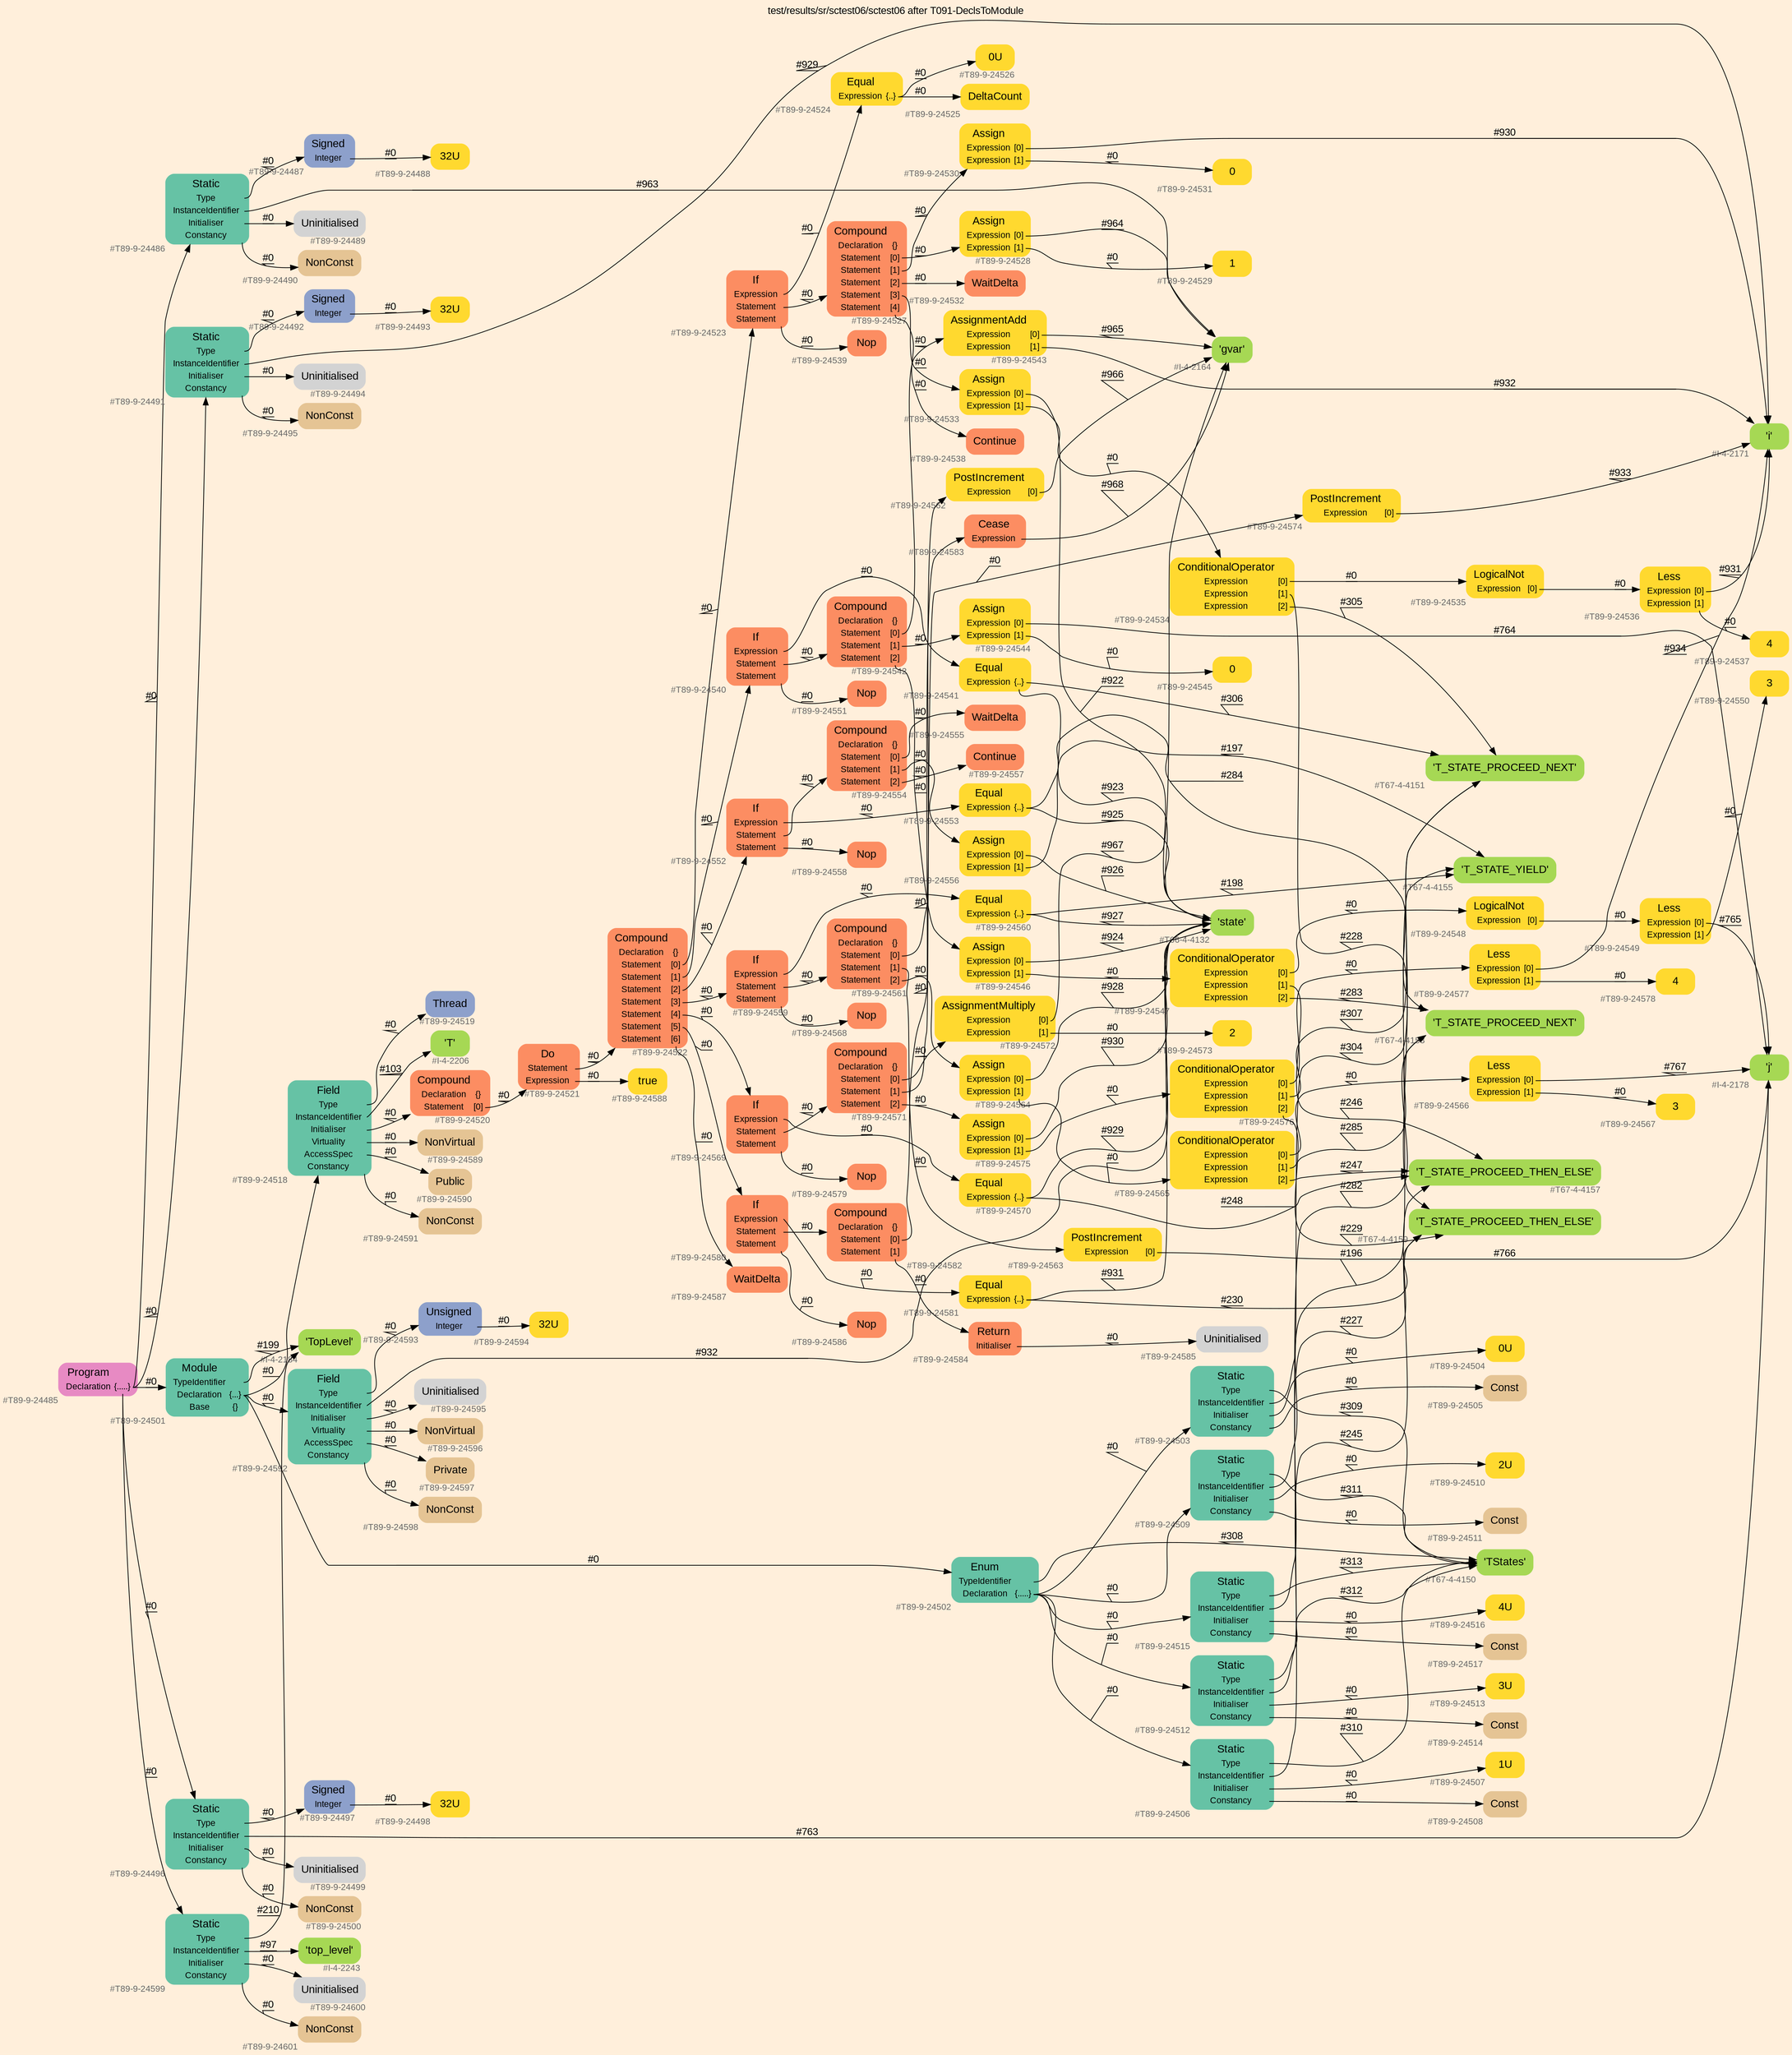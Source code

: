 digraph "test/results/sr/sctest06/sctest06 after T091-DeclsToModule" {
label = "test/results/sr/sctest06/sctest06 after T091-DeclsToModule"
labelloc = t
graph [
    rankdir = "LR"
    ranksep = 0.3
    bgcolor = antiquewhite1
    color = black
    fontcolor = black
    fontname = "Arial"
];
node [
    fontname = "Arial"
];
edge [
    fontname = "Arial"
];

// -------------------- node figure --------------------
// -------- block #T89-9-24485 ----------
"#T89-9-24485" [
    fillcolor = "/set28/4"
    xlabel = "#T89-9-24485"
    fontsize = "12"
    fontcolor = grey40
    shape = "plaintext"
    label = <<TABLE BORDER="0" CELLBORDER="0" CELLSPACING="0">
     <TR><TD><FONT COLOR="black" POINT-SIZE="15">Program</FONT></TD></TR>
     <TR><TD><FONT COLOR="black" POINT-SIZE="12">Declaration</FONT></TD><TD PORT="port0"><FONT COLOR="black" POINT-SIZE="12">{.....}</FONT></TD></TR>
    </TABLE>>
    style = "rounded,filled"
];

// -------- block #T89-9-24486 ----------
"#T89-9-24486" [
    fillcolor = "/set28/1"
    xlabel = "#T89-9-24486"
    fontsize = "12"
    fontcolor = grey40
    shape = "plaintext"
    label = <<TABLE BORDER="0" CELLBORDER="0" CELLSPACING="0">
     <TR><TD><FONT COLOR="black" POINT-SIZE="15">Static</FONT></TD></TR>
     <TR><TD><FONT COLOR="black" POINT-SIZE="12">Type</FONT></TD><TD PORT="port0"></TD></TR>
     <TR><TD><FONT COLOR="black" POINT-SIZE="12">InstanceIdentifier</FONT></TD><TD PORT="port1"></TD></TR>
     <TR><TD><FONT COLOR="black" POINT-SIZE="12">Initialiser</FONT></TD><TD PORT="port2"></TD></TR>
     <TR><TD><FONT COLOR="black" POINT-SIZE="12">Constancy</FONT></TD><TD PORT="port3"></TD></TR>
    </TABLE>>
    style = "rounded,filled"
];

// -------- block #T89-9-24487 ----------
"#T89-9-24487" [
    fillcolor = "/set28/3"
    xlabel = "#T89-9-24487"
    fontsize = "12"
    fontcolor = grey40
    shape = "plaintext"
    label = <<TABLE BORDER="0" CELLBORDER="0" CELLSPACING="0">
     <TR><TD><FONT COLOR="black" POINT-SIZE="15">Signed</FONT></TD></TR>
     <TR><TD><FONT COLOR="black" POINT-SIZE="12">Integer</FONT></TD><TD PORT="port0"></TD></TR>
    </TABLE>>
    style = "rounded,filled"
];

// -------- block #T89-9-24488 ----------
"#T89-9-24488" [
    fillcolor = "/set28/6"
    xlabel = "#T89-9-24488"
    fontsize = "12"
    fontcolor = grey40
    shape = "plaintext"
    label = <<TABLE BORDER="0" CELLBORDER="0" CELLSPACING="0">
     <TR><TD><FONT COLOR="black" POINT-SIZE="15">32U</FONT></TD></TR>
    </TABLE>>
    style = "rounded,filled"
];

// -------- block #I-4-2164 ----------
"#I-4-2164" [
    fillcolor = "/set28/5"
    xlabel = "#I-4-2164"
    fontsize = "12"
    fontcolor = grey40
    shape = "plaintext"
    label = <<TABLE BORDER="0" CELLBORDER="0" CELLSPACING="0">
     <TR><TD><FONT COLOR="black" POINT-SIZE="15">'gvar'</FONT></TD></TR>
    </TABLE>>
    style = "rounded,filled"
];

// -------- block #T89-9-24489 ----------
"#T89-9-24489" [
    xlabel = "#T89-9-24489"
    fontsize = "12"
    fontcolor = grey40
    shape = "plaintext"
    label = <<TABLE BORDER="0" CELLBORDER="0" CELLSPACING="0">
     <TR><TD><FONT COLOR="black" POINT-SIZE="15">Uninitialised</FONT></TD></TR>
    </TABLE>>
    style = "rounded,filled"
];

// -------- block #T89-9-24490 ----------
"#T89-9-24490" [
    fillcolor = "/set28/7"
    xlabel = "#T89-9-24490"
    fontsize = "12"
    fontcolor = grey40
    shape = "plaintext"
    label = <<TABLE BORDER="0" CELLBORDER="0" CELLSPACING="0">
     <TR><TD><FONT COLOR="black" POINT-SIZE="15">NonConst</FONT></TD></TR>
    </TABLE>>
    style = "rounded,filled"
];

// -------- block #T89-9-24491 ----------
"#T89-9-24491" [
    fillcolor = "/set28/1"
    xlabel = "#T89-9-24491"
    fontsize = "12"
    fontcolor = grey40
    shape = "plaintext"
    label = <<TABLE BORDER="0" CELLBORDER="0" CELLSPACING="0">
     <TR><TD><FONT COLOR="black" POINT-SIZE="15">Static</FONT></TD></TR>
     <TR><TD><FONT COLOR="black" POINT-SIZE="12">Type</FONT></TD><TD PORT="port0"></TD></TR>
     <TR><TD><FONT COLOR="black" POINT-SIZE="12">InstanceIdentifier</FONT></TD><TD PORT="port1"></TD></TR>
     <TR><TD><FONT COLOR="black" POINT-SIZE="12">Initialiser</FONT></TD><TD PORT="port2"></TD></TR>
     <TR><TD><FONT COLOR="black" POINT-SIZE="12">Constancy</FONT></TD><TD PORT="port3"></TD></TR>
    </TABLE>>
    style = "rounded,filled"
];

// -------- block #T89-9-24492 ----------
"#T89-9-24492" [
    fillcolor = "/set28/3"
    xlabel = "#T89-9-24492"
    fontsize = "12"
    fontcolor = grey40
    shape = "plaintext"
    label = <<TABLE BORDER="0" CELLBORDER="0" CELLSPACING="0">
     <TR><TD><FONT COLOR="black" POINT-SIZE="15">Signed</FONT></TD></TR>
     <TR><TD><FONT COLOR="black" POINT-SIZE="12">Integer</FONT></TD><TD PORT="port0"></TD></TR>
    </TABLE>>
    style = "rounded,filled"
];

// -------- block #T89-9-24493 ----------
"#T89-9-24493" [
    fillcolor = "/set28/6"
    xlabel = "#T89-9-24493"
    fontsize = "12"
    fontcolor = grey40
    shape = "plaintext"
    label = <<TABLE BORDER="0" CELLBORDER="0" CELLSPACING="0">
     <TR><TD><FONT COLOR="black" POINT-SIZE="15">32U</FONT></TD></TR>
    </TABLE>>
    style = "rounded,filled"
];

// -------- block #I-4-2171 ----------
"#I-4-2171" [
    fillcolor = "/set28/5"
    xlabel = "#I-4-2171"
    fontsize = "12"
    fontcolor = grey40
    shape = "plaintext"
    label = <<TABLE BORDER="0" CELLBORDER="0" CELLSPACING="0">
     <TR><TD><FONT COLOR="black" POINT-SIZE="15">'i'</FONT></TD></TR>
    </TABLE>>
    style = "rounded,filled"
];

// -------- block #T89-9-24494 ----------
"#T89-9-24494" [
    xlabel = "#T89-9-24494"
    fontsize = "12"
    fontcolor = grey40
    shape = "plaintext"
    label = <<TABLE BORDER="0" CELLBORDER="0" CELLSPACING="0">
     <TR><TD><FONT COLOR="black" POINT-SIZE="15">Uninitialised</FONT></TD></TR>
    </TABLE>>
    style = "rounded,filled"
];

// -------- block #T89-9-24495 ----------
"#T89-9-24495" [
    fillcolor = "/set28/7"
    xlabel = "#T89-9-24495"
    fontsize = "12"
    fontcolor = grey40
    shape = "plaintext"
    label = <<TABLE BORDER="0" CELLBORDER="0" CELLSPACING="0">
     <TR><TD><FONT COLOR="black" POINT-SIZE="15">NonConst</FONT></TD></TR>
    </TABLE>>
    style = "rounded,filled"
];

// -------- block #T89-9-24496 ----------
"#T89-9-24496" [
    fillcolor = "/set28/1"
    xlabel = "#T89-9-24496"
    fontsize = "12"
    fontcolor = grey40
    shape = "plaintext"
    label = <<TABLE BORDER="0" CELLBORDER="0" CELLSPACING="0">
     <TR><TD><FONT COLOR="black" POINT-SIZE="15">Static</FONT></TD></TR>
     <TR><TD><FONT COLOR="black" POINT-SIZE="12">Type</FONT></TD><TD PORT="port0"></TD></TR>
     <TR><TD><FONT COLOR="black" POINT-SIZE="12">InstanceIdentifier</FONT></TD><TD PORT="port1"></TD></TR>
     <TR><TD><FONT COLOR="black" POINT-SIZE="12">Initialiser</FONT></TD><TD PORT="port2"></TD></TR>
     <TR><TD><FONT COLOR="black" POINT-SIZE="12">Constancy</FONT></TD><TD PORT="port3"></TD></TR>
    </TABLE>>
    style = "rounded,filled"
];

// -------- block #T89-9-24497 ----------
"#T89-9-24497" [
    fillcolor = "/set28/3"
    xlabel = "#T89-9-24497"
    fontsize = "12"
    fontcolor = grey40
    shape = "plaintext"
    label = <<TABLE BORDER="0" CELLBORDER="0" CELLSPACING="0">
     <TR><TD><FONT COLOR="black" POINT-SIZE="15">Signed</FONT></TD></TR>
     <TR><TD><FONT COLOR="black" POINT-SIZE="12">Integer</FONT></TD><TD PORT="port0"></TD></TR>
    </TABLE>>
    style = "rounded,filled"
];

// -------- block #T89-9-24498 ----------
"#T89-9-24498" [
    fillcolor = "/set28/6"
    xlabel = "#T89-9-24498"
    fontsize = "12"
    fontcolor = grey40
    shape = "plaintext"
    label = <<TABLE BORDER="0" CELLBORDER="0" CELLSPACING="0">
     <TR><TD><FONT COLOR="black" POINT-SIZE="15">32U</FONT></TD></TR>
    </TABLE>>
    style = "rounded,filled"
];

// -------- block #I-4-2178 ----------
"#I-4-2178" [
    fillcolor = "/set28/5"
    xlabel = "#I-4-2178"
    fontsize = "12"
    fontcolor = grey40
    shape = "plaintext"
    label = <<TABLE BORDER="0" CELLBORDER="0" CELLSPACING="0">
     <TR><TD><FONT COLOR="black" POINT-SIZE="15">'j'</FONT></TD></TR>
    </TABLE>>
    style = "rounded,filled"
];

// -------- block #T89-9-24499 ----------
"#T89-9-24499" [
    xlabel = "#T89-9-24499"
    fontsize = "12"
    fontcolor = grey40
    shape = "plaintext"
    label = <<TABLE BORDER="0" CELLBORDER="0" CELLSPACING="0">
     <TR><TD><FONT COLOR="black" POINT-SIZE="15">Uninitialised</FONT></TD></TR>
    </TABLE>>
    style = "rounded,filled"
];

// -------- block #T89-9-24500 ----------
"#T89-9-24500" [
    fillcolor = "/set28/7"
    xlabel = "#T89-9-24500"
    fontsize = "12"
    fontcolor = grey40
    shape = "plaintext"
    label = <<TABLE BORDER="0" CELLBORDER="0" CELLSPACING="0">
     <TR><TD><FONT COLOR="black" POINT-SIZE="15">NonConst</FONT></TD></TR>
    </TABLE>>
    style = "rounded,filled"
];

// -------- block #T89-9-24501 ----------
"#T89-9-24501" [
    fillcolor = "/set28/1"
    xlabel = "#T89-9-24501"
    fontsize = "12"
    fontcolor = grey40
    shape = "plaintext"
    label = <<TABLE BORDER="0" CELLBORDER="0" CELLSPACING="0">
     <TR><TD><FONT COLOR="black" POINT-SIZE="15">Module</FONT></TD></TR>
     <TR><TD><FONT COLOR="black" POINT-SIZE="12">TypeIdentifier</FONT></TD><TD PORT="port0"></TD></TR>
     <TR><TD><FONT COLOR="black" POINT-SIZE="12">Declaration</FONT></TD><TD PORT="port1"><FONT COLOR="black" POINT-SIZE="12">{...}</FONT></TD></TR>
     <TR><TD><FONT COLOR="black" POINT-SIZE="12">Base</FONT></TD><TD PORT="port2"><FONT COLOR="black" POINT-SIZE="12">{}</FONT></TD></TR>
    </TABLE>>
    style = "rounded,filled"
];

// -------- block #I-4-2184 ----------
"#I-4-2184" [
    fillcolor = "/set28/5"
    xlabel = "#I-4-2184"
    fontsize = "12"
    fontcolor = grey40
    shape = "plaintext"
    label = <<TABLE BORDER="0" CELLBORDER="0" CELLSPACING="0">
     <TR><TD><FONT COLOR="black" POINT-SIZE="15">'TopLevel'</FONT></TD></TR>
    </TABLE>>
    style = "rounded,filled"
];

// -------- block #T89-9-24502 ----------
"#T89-9-24502" [
    fillcolor = "/set28/1"
    xlabel = "#T89-9-24502"
    fontsize = "12"
    fontcolor = grey40
    shape = "plaintext"
    label = <<TABLE BORDER="0" CELLBORDER="0" CELLSPACING="0">
     <TR><TD><FONT COLOR="black" POINT-SIZE="15">Enum</FONT></TD></TR>
     <TR><TD><FONT COLOR="black" POINT-SIZE="12">TypeIdentifier</FONT></TD><TD PORT="port0"></TD></TR>
     <TR><TD><FONT COLOR="black" POINT-SIZE="12">Declaration</FONT></TD><TD PORT="port1"><FONT COLOR="black" POINT-SIZE="12">{.....}</FONT></TD></TR>
    </TABLE>>
    style = "rounded,filled"
];

// -------- block #T67-4-4150 ----------
"#T67-4-4150" [
    fillcolor = "/set28/5"
    xlabel = "#T67-4-4150"
    fontsize = "12"
    fontcolor = grey40
    shape = "plaintext"
    label = <<TABLE BORDER="0" CELLBORDER="0" CELLSPACING="0">
     <TR><TD><FONT COLOR="black" POINT-SIZE="15">'TStates'</FONT></TD></TR>
    </TABLE>>
    style = "rounded,filled"
];

// -------- block #T89-9-24503 ----------
"#T89-9-24503" [
    fillcolor = "/set28/1"
    xlabel = "#T89-9-24503"
    fontsize = "12"
    fontcolor = grey40
    shape = "plaintext"
    label = <<TABLE BORDER="0" CELLBORDER="0" CELLSPACING="0">
     <TR><TD><FONT COLOR="black" POINT-SIZE="15">Static</FONT></TD></TR>
     <TR><TD><FONT COLOR="black" POINT-SIZE="12">Type</FONT></TD><TD PORT="port0"></TD></TR>
     <TR><TD><FONT COLOR="black" POINT-SIZE="12">InstanceIdentifier</FONT></TD><TD PORT="port1"></TD></TR>
     <TR><TD><FONT COLOR="black" POINT-SIZE="12">Initialiser</FONT></TD><TD PORT="port2"></TD></TR>
     <TR><TD><FONT COLOR="black" POINT-SIZE="12">Constancy</FONT></TD><TD PORT="port3"></TD></TR>
    </TABLE>>
    style = "rounded,filled"
];

// -------- block #T67-4-4151 ----------
"#T67-4-4151" [
    fillcolor = "/set28/5"
    xlabel = "#T67-4-4151"
    fontsize = "12"
    fontcolor = grey40
    shape = "plaintext"
    label = <<TABLE BORDER="0" CELLBORDER="0" CELLSPACING="0">
     <TR><TD><FONT COLOR="black" POINT-SIZE="15">'T_STATE_PROCEED_NEXT'</FONT></TD></TR>
    </TABLE>>
    style = "rounded,filled"
];

// -------- block #T89-9-24504 ----------
"#T89-9-24504" [
    fillcolor = "/set28/6"
    xlabel = "#T89-9-24504"
    fontsize = "12"
    fontcolor = grey40
    shape = "plaintext"
    label = <<TABLE BORDER="0" CELLBORDER="0" CELLSPACING="0">
     <TR><TD><FONT COLOR="black" POINT-SIZE="15">0U</FONT></TD></TR>
    </TABLE>>
    style = "rounded,filled"
];

// -------- block #T89-9-24505 ----------
"#T89-9-24505" [
    fillcolor = "/set28/7"
    xlabel = "#T89-9-24505"
    fontsize = "12"
    fontcolor = grey40
    shape = "plaintext"
    label = <<TABLE BORDER="0" CELLBORDER="0" CELLSPACING="0">
     <TR><TD><FONT COLOR="black" POINT-SIZE="15">Const</FONT></TD></TR>
    </TABLE>>
    style = "rounded,filled"
];

// -------- block #T89-9-24506 ----------
"#T89-9-24506" [
    fillcolor = "/set28/1"
    xlabel = "#T89-9-24506"
    fontsize = "12"
    fontcolor = grey40
    shape = "plaintext"
    label = <<TABLE BORDER="0" CELLBORDER="0" CELLSPACING="0">
     <TR><TD><FONT COLOR="black" POINT-SIZE="15">Static</FONT></TD></TR>
     <TR><TD><FONT COLOR="black" POINT-SIZE="12">Type</FONT></TD><TD PORT="port0"></TD></TR>
     <TR><TD><FONT COLOR="black" POINT-SIZE="12">InstanceIdentifier</FONT></TD><TD PORT="port1"></TD></TR>
     <TR><TD><FONT COLOR="black" POINT-SIZE="12">Initialiser</FONT></TD><TD PORT="port2"></TD></TR>
     <TR><TD><FONT COLOR="black" POINT-SIZE="12">Constancy</FONT></TD><TD PORT="port3"></TD></TR>
    </TABLE>>
    style = "rounded,filled"
];

// -------- block #T67-4-4153 ----------
"#T67-4-4153" [
    fillcolor = "/set28/5"
    xlabel = "#T67-4-4153"
    fontsize = "12"
    fontcolor = grey40
    shape = "plaintext"
    label = <<TABLE BORDER="0" CELLBORDER="0" CELLSPACING="0">
     <TR><TD><FONT COLOR="black" POINT-SIZE="15">'T_STATE_PROCEED_NEXT'</FONT></TD></TR>
    </TABLE>>
    style = "rounded,filled"
];

// -------- block #T89-9-24507 ----------
"#T89-9-24507" [
    fillcolor = "/set28/6"
    xlabel = "#T89-9-24507"
    fontsize = "12"
    fontcolor = grey40
    shape = "plaintext"
    label = <<TABLE BORDER="0" CELLBORDER="0" CELLSPACING="0">
     <TR><TD><FONT COLOR="black" POINT-SIZE="15">1U</FONT></TD></TR>
    </TABLE>>
    style = "rounded,filled"
];

// -------- block #T89-9-24508 ----------
"#T89-9-24508" [
    fillcolor = "/set28/7"
    xlabel = "#T89-9-24508"
    fontsize = "12"
    fontcolor = grey40
    shape = "plaintext"
    label = <<TABLE BORDER="0" CELLBORDER="0" CELLSPACING="0">
     <TR><TD><FONT COLOR="black" POINT-SIZE="15">Const</FONT></TD></TR>
    </TABLE>>
    style = "rounded,filled"
];

// -------- block #T89-9-24509 ----------
"#T89-9-24509" [
    fillcolor = "/set28/1"
    xlabel = "#T89-9-24509"
    fontsize = "12"
    fontcolor = grey40
    shape = "plaintext"
    label = <<TABLE BORDER="0" CELLBORDER="0" CELLSPACING="0">
     <TR><TD><FONT COLOR="black" POINT-SIZE="15">Static</FONT></TD></TR>
     <TR><TD><FONT COLOR="black" POINT-SIZE="12">Type</FONT></TD><TD PORT="port0"></TD></TR>
     <TR><TD><FONT COLOR="black" POINT-SIZE="12">InstanceIdentifier</FONT></TD><TD PORT="port1"></TD></TR>
     <TR><TD><FONT COLOR="black" POINT-SIZE="12">Initialiser</FONT></TD><TD PORT="port2"></TD></TR>
     <TR><TD><FONT COLOR="black" POINT-SIZE="12">Constancy</FONT></TD><TD PORT="port3"></TD></TR>
    </TABLE>>
    style = "rounded,filled"
];

// -------- block #T67-4-4155 ----------
"#T67-4-4155" [
    fillcolor = "/set28/5"
    xlabel = "#T67-4-4155"
    fontsize = "12"
    fontcolor = grey40
    shape = "plaintext"
    label = <<TABLE BORDER="0" CELLBORDER="0" CELLSPACING="0">
     <TR><TD><FONT COLOR="black" POINT-SIZE="15">'T_STATE_YIELD'</FONT></TD></TR>
    </TABLE>>
    style = "rounded,filled"
];

// -------- block #T89-9-24510 ----------
"#T89-9-24510" [
    fillcolor = "/set28/6"
    xlabel = "#T89-9-24510"
    fontsize = "12"
    fontcolor = grey40
    shape = "plaintext"
    label = <<TABLE BORDER="0" CELLBORDER="0" CELLSPACING="0">
     <TR><TD><FONT COLOR="black" POINT-SIZE="15">2U</FONT></TD></TR>
    </TABLE>>
    style = "rounded,filled"
];

// -------- block #T89-9-24511 ----------
"#T89-9-24511" [
    fillcolor = "/set28/7"
    xlabel = "#T89-9-24511"
    fontsize = "12"
    fontcolor = grey40
    shape = "plaintext"
    label = <<TABLE BORDER="0" CELLBORDER="0" CELLSPACING="0">
     <TR><TD><FONT COLOR="black" POINT-SIZE="15">Const</FONT></TD></TR>
    </TABLE>>
    style = "rounded,filled"
];

// -------- block #T89-9-24512 ----------
"#T89-9-24512" [
    fillcolor = "/set28/1"
    xlabel = "#T89-9-24512"
    fontsize = "12"
    fontcolor = grey40
    shape = "plaintext"
    label = <<TABLE BORDER="0" CELLBORDER="0" CELLSPACING="0">
     <TR><TD><FONT COLOR="black" POINT-SIZE="15">Static</FONT></TD></TR>
     <TR><TD><FONT COLOR="black" POINT-SIZE="12">Type</FONT></TD><TD PORT="port0"></TD></TR>
     <TR><TD><FONT COLOR="black" POINT-SIZE="12">InstanceIdentifier</FONT></TD><TD PORT="port1"></TD></TR>
     <TR><TD><FONT COLOR="black" POINT-SIZE="12">Initialiser</FONT></TD><TD PORT="port2"></TD></TR>
     <TR><TD><FONT COLOR="black" POINT-SIZE="12">Constancy</FONT></TD><TD PORT="port3"></TD></TR>
    </TABLE>>
    style = "rounded,filled"
];

// -------- block #T67-4-4157 ----------
"#T67-4-4157" [
    fillcolor = "/set28/5"
    xlabel = "#T67-4-4157"
    fontsize = "12"
    fontcolor = grey40
    shape = "plaintext"
    label = <<TABLE BORDER="0" CELLBORDER="0" CELLSPACING="0">
     <TR><TD><FONT COLOR="black" POINT-SIZE="15">'T_STATE_PROCEED_THEN_ELSE'</FONT></TD></TR>
    </TABLE>>
    style = "rounded,filled"
];

// -------- block #T89-9-24513 ----------
"#T89-9-24513" [
    fillcolor = "/set28/6"
    xlabel = "#T89-9-24513"
    fontsize = "12"
    fontcolor = grey40
    shape = "plaintext"
    label = <<TABLE BORDER="0" CELLBORDER="0" CELLSPACING="0">
     <TR><TD><FONT COLOR="black" POINT-SIZE="15">3U</FONT></TD></TR>
    </TABLE>>
    style = "rounded,filled"
];

// -------- block #T89-9-24514 ----------
"#T89-9-24514" [
    fillcolor = "/set28/7"
    xlabel = "#T89-9-24514"
    fontsize = "12"
    fontcolor = grey40
    shape = "plaintext"
    label = <<TABLE BORDER="0" CELLBORDER="0" CELLSPACING="0">
     <TR><TD><FONT COLOR="black" POINT-SIZE="15">Const</FONT></TD></TR>
    </TABLE>>
    style = "rounded,filled"
];

// -------- block #T89-9-24515 ----------
"#T89-9-24515" [
    fillcolor = "/set28/1"
    xlabel = "#T89-9-24515"
    fontsize = "12"
    fontcolor = grey40
    shape = "plaintext"
    label = <<TABLE BORDER="0" CELLBORDER="0" CELLSPACING="0">
     <TR><TD><FONT COLOR="black" POINT-SIZE="15">Static</FONT></TD></TR>
     <TR><TD><FONT COLOR="black" POINT-SIZE="12">Type</FONT></TD><TD PORT="port0"></TD></TR>
     <TR><TD><FONT COLOR="black" POINT-SIZE="12">InstanceIdentifier</FONT></TD><TD PORT="port1"></TD></TR>
     <TR><TD><FONT COLOR="black" POINT-SIZE="12">Initialiser</FONT></TD><TD PORT="port2"></TD></TR>
     <TR><TD><FONT COLOR="black" POINT-SIZE="12">Constancy</FONT></TD><TD PORT="port3"></TD></TR>
    </TABLE>>
    style = "rounded,filled"
];

// -------- block #T67-4-4159 ----------
"#T67-4-4159" [
    fillcolor = "/set28/5"
    xlabel = "#T67-4-4159"
    fontsize = "12"
    fontcolor = grey40
    shape = "plaintext"
    label = <<TABLE BORDER="0" CELLBORDER="0" CELLSPACING="0">
     <TR><TD><FONT COLOR="black" POINT-SIZE="15">'T_STATE_PROCEED_THEN_ELSE'</FONT></TD></TR>
    </TABLE>>
    style = "rounded,filled"
];

// -------- block #T89-9-24516 ----------
"#T89-9-24516" [
    fillcolor = "/set28/6"
    xlabel = "#T89-9-24516"
    fontsize = "12"
    fontcolor = grey40
    shape = "plaintext"
    label = <<TABLE BORDER="0" CELLBORDER="0" CELLSPACING="0">
     <TR><TD><FONT COLOR="black" POINT-SIZE="15">4U</FONT></TD></TR>
    </TABLE>>
    style = "rounded,filled"
];

// -------- block #T89-9-24517 ----------
"#T89-9-24517" [
    fillcolor = "/set28/7"
    xlabel = "#T89-9-24517"
    fontsize = "12"
    fontcolor = grey40
    shape = "plaintext"
    label = <<TABLE BORDER="0" CELLBORDER="0" CELLSPACING="0">
     <TR><TD><FONT COLOR="black" POINT-SIZE="15">Const</FONT></TD></TR>
    </TABLE>>
    style = "rounded,filled"
];

// -------- block #T89-9-24518 ----------
"#T89-9-24518" [
    fillcolor = "/set28/1"
    xlabel = "#T89-9-24518"
    fontsize = "12"
    fontcolor = grey40
    shape = "plaintext"
    label = <<TABLE BORDER="0" CELLBORDER="0" CELLSPACING="0">
     <TR><TD><FONT COLOR="black" POINT-SIZE="15">Field</FONT></TD></TR>
     <TR><TD><FONT COLOR="black" POINT-SIZE="12">Type</FONT></TD><TD PORT="port0"></TD></TR>
     <TR><TD><FONT COLOR="black" POINT-SIZE="12">InstanceIdentifier</FONT></TD><TD PORT="port1"></TD></TR>
     <TR><TD><FONT COLOR="black" POINT-SIZE="12">Initialiser</FONT></TD><TD PORT="port2"></TD></TR>
     <TR><TD><FONT COLOR="black" POINT-SIZE="12">Virtuality</FONT></TD><TD PORT="port3"></TD></TR>
     <TR><TD><FONT COLOR="black" POINT-SIZE="12">AccessSpec</FONT></TD><TD PORT="port4"></TD></TR>
     <TR><TD><FONT COLOR="black" POINT-SIZE="12">Constancy</FONT></TD><TD PORT="port5"></TD></TR>
    </TABLE>>
    style = "rounded,filled"
];

// -------- block #T89-9-24519 ----------
"#T89-9-24519" [
    fillcolor = "/set28/3"
    xlabel = "#T89-9-24519"
    fontsize = "12"
    fontcolor = grey40
    shape = "plaintext"
    label = <<TABLE BORDER="0" CELLBORDER="0" CELLSPACING="0">
     <TR><TD><FONT COLOR="black" POINT-SIZE="15">Thread</FONT></TD></TR>
    </TABLE>>
    style = "rounded,filled"
];

// -------- block #I-4-2206 ----------
"#I-4-2206" [
    fillcolor = "/set28/5"
    xlabel = "#I-4-2206"
    fontsize = "12"
    fontcolor = grey40
    shape = "plaintext"
    label = <<TABLE BORDER="0" CELLBORDER="0" CELLSPACING="0">
     <TR><TD><FONT COLOR="black" POINT-SIZE="15">'T'</FONT></TD></TR>
    </TABLE>>
    style = "rounded,filled"
];

// -------- block #T89-9-24520 ----------
"#T89-9-24520" [
    fillcolor = "/set28/2"
    xlabel = "#T89-9-24520"
    fontsize = "12"
    fontcolor = grey40
    shape = "plaintext"
    label = <<TABLE BORDER="0" CELLBORDER="0" CELLSPACING="0">
     <TR><TD><FONT COLOR="black" POINT-SIZE="15">Compound</FONT></TD></TR>
     <TR><TD><FONT COLOR="black" POINT-SIZE="12">Declaration</FONT></TD><TD PORT="port0"><FONT COLOR="black" POINT-SIZE="12">{}</FONT></TD></TR>
     <TR><TD><FONT COLOR="black" POINT-SIZE="12">Statement</FONT></TD><TD PORT="port1"><FONT COLOR="black" POINT-SIZE="12">[0]</FONT></TD></TR>
    </TABLE>>
    style = "rounded,filled"
];

// -------- block #T89-9-24521 ----------
"#T89-9-24521" [
    fillcolor = "/set28/2"
    xlabel = "#T89-9-24521"
    fontsize = "12"
    fontcolor = grey40
    shape = "plaintext"
    label = <<TABLE BORDER="0" CELLBORDER="0" CELLSPACING="0">
     <TR><TD><FONT COLOR="black" POINT-SIZE="15">Do</FONT></TD></TR>
     <TR><TD><FONT COLOR="black" POINT-SIZE="12">Statement</FONT></TD><TD PORT="port0"></TD></TR>
     <TR><TD><FONT COLOR="black" POINT-SIZE="12">Expression</FONT></TD><TD PORT="port1"></TD></TR>
    </TABLE>>
    style = "rounded,filled"
];

// -------- block #T89-9-24522 ----------
"#T89-9-24522" [
    fillcolor = "/set28/2"
    xlabel = "#T89-9-24522"
    fontsize = "12"
    fontcolor = grey40
    shape = "plaintext"
    label = <<TABLE BORDER="0" CELLBORDER="0" CELLSPACING="0">
     <TR><TD><FONT COLOR="black" POINT-SIZE="15">Compound</FONT></TD></TR>
     <TR><TD><FONT COLOR="black" POINT-SIZE="12">Declaration</FONT></TD><TD PORT="port0"><FONT COLOR="black" POINT-SIZE="12">{}</FONT></TD></TR>
     <TR><TD><FONT COLOR="black" POINT-SIZE="12">Statement</FONT></TD><TD PORT="port1"><FONT COLOR="black" POINT-SIZE="12">[0]</FONT></TD></TR>
     <TR><TD><FONT COLOR="black" POINT-SIZE="12">Statement</FONT></TD><TD PORT="port2"><FONT COLOR="black" POINT-SIZE="12">[1]</FONT></TD></TR>
     <TR><TD><FONT COLOR="black" POINT-SIZE="12">Statement</FONT></TD><TD PORT="port3"><FONT COLOR="black" POINT-SIZE="12">[2]</FONT></TD></TR>
     <TR><TD><FONT COLOR="black" POINT-SIZE="12">Statement</FONT></TD><TD PORT="port4"><FONT COLOR="black" POINT-SIZE="12">[3]</FONT></TD></TR>
     <TR><TD><FONT COLOR="black" POINT-SIZE="12">Statement</FONT></TD><TD PORT="port5"><FONT COLOR="black" POINT-SIZE="12">[4]</FONT></TD></TR>
     <TR><TD><FONT COLOR="black" POINT-SIZE="12">Statement</FONT></TD><TD PORT="port6"><FONT COLOR="black" POINT-SIZE="12">[5]</FONT></TD></TR>
     <TR><TD><FONT COLOR="black" POINT-SIZE="12">Statement</FONT></TD><TD PORT="port7"><FONT COLOR="black" POINT-SIZE="12">[6]</FONT></TD></TR>
    </TABLE>>
    style = "rounded,filled"
];

// -------- block #T89-9-24523 ----------
"#T89-9-24523" [
    fillcolor = "/set28/2"
    xlabel = "#T89-9-24523"
    fontsize = "12"
    fontcolor = grey40
    shape = "plaintext"
    label = <<TABLE BORDER="0" CELLBORDER="0" CELLSPACING="0">
     <TR><TD><FONT COLOR="black" POINT-SIZE="15">If</FONT></TD></TR>
     <TR><TD><FONT COLOR="black" POINT-SIZE="12">Expression</FONT></TD><TD PORT="port0"></TD></TR>
     <TR><TD><FONT COLOR="black" POINT-SIZE="12">Statement</FONT></TD><TD PORT="port1"></TD></TR>
     <TR><TD><FONT COLOR="black" POINT-SIZE="12">Statement</FONT></TD><TD PORT="port2"></TD></TR>
    </TABLE>>
    style = "rounded,filled"
];

// -------- block #T89-9-24524 ----------
"#T89-9-24524" [
    fillcolor = "/set28/6"
    xlabel = "#T89-9-24524"
    fontsize = "12"
    fontcolor = grey40
    shape = "plaintext"
    label = <<TABLE BORDER="0" CELLBORDER="0" CELLSPACING="0">
     <TR><TD><FONT COLOR="black" POINT-SIZE="15">Equal</FONT></TD></TR>
     <TR><TD><FONT COLOR="black" POINT-SIZE="12">Expression</FONT></TD><TD PORT="port0"><FONT COLOR="black" POINT-SIZE="12">{..}</FONT></TD></TR>
    </TABLE>>
    style = "rounded,filled"
];

// -------- block #T89-9-24525 ----------
"#T89-9-24525" [
    fillcolor = "/set28/6"
    xlabel = "#T89-9-24525"
    fontsize = "12"
    fontcolor = grey40
    shape = "plaintext"
    label = <<TABLE BORDER="0" CELLBORDER="0" CELLSPACING="0">
     <TR><TD><FONT COLOR="black" POINT-SIZE="15">DeltaCount</FONT></TD></TR>
    </TABLE>>
    style = "rounded,filled"
];

// -------- block #T89-9-24526 ----------
"#T89-9-24526" [
    fillcolor = "/set28/6"
    xlabel = "#T89-9-24526"
    fontsize = "12"
    fontcolor = grey40
    shape = "plaintext"
    label = <<TABLE BORDER="0" CELLBORDER="0" CELLSPACING="0">
     <TR><TD><FONT COLOR="black" POINT-SIZE="15">0U</FONT></TD></TR>
    </TABLE>>
    style = "rounded,filled"
];

// -------- block #T89-9-24527 ----------
"#T89-9-24527" [
    fillcolor = "/set28/2"
    xlabel = "#T89-9-24527"
    fontsize = "12"
    fontcolor = grey40
    shape = "plaintext"
    label = <<TABLE BORDER="0" CELLBORDER="0" CELLSPACING="0">
     <TR><TD><FONT COLOR="black" POINT-SIZE="15">Compound</FONT></TD></TR>
     <TR><TD><FONT COLOR="black" POINT-SIZE="12">Declaration</FONT></TD><TD PORT="port0"><FONT COLOR="black" POINT-SIZE="12">{}</FONT></TD></TR>
     <TR><TD><FONT COLOR="black" POINT-SIZE="12">Statement</FONT></TD><TD PORT="port1"><FONT COLOR="black" POINT-SIZE="12">[0]</FONT></TD></TR>
     <TR><TD><FONT COLOR="black" POINT-SIZE="12">Statement</FONT></TD><TD PORT="port2"><FONT COLOR="black" POINT-SIZE="12">[1]</FONT></TD></TR>
     <TR><TD><FONT COLOR="black" POINT-SIZE="12">Statement</FONT></TD><TD PORT="port3"><FONT COLOR="black" POINT-SIZE="12">[2]</FONT></TD></TR>
     <TR><TD><FONT COLOR="black" POINT-SIZE="12">Statement</FONT></TD><TD PORT="port4"><FONT COLOR="black" POINT-SIZE="12">[3]</FONT></TD></TR>
     <TR><TD><FONT COLOR="black" POINT-SIZE="12">Statement</FONT></TD><TD PORT="port5"><FONT COLOR="black" POINT-SIZE="12">[4]</FONT></TD></TR>
    </TABLE>>
    style = "rounded,filled"
];

// -------- block #T89-9-24528 ----------
"#T89-9-24528" [
    fillcolor = "/set28/6"
    xlabel = "#T89-9-24528"
    fontsize = "12"
    fontcolor = grey40
    shape = "plaintext"
    label = <<TABLE BORDER="0" CELLBORDER="0" CELLSPACING="0">
     <TR><TD><FONT COLOR="black" POINT-SIZE="15">Assign</FONT></TD></TR>
     <TR><TD><FONT COLOR="black" POINT-SIZE="12">Expression</FONT></TD><TD PORT="port0"><FONT COLOR="black" POINT-SIZE="12">[0]</FONT></TD></TR>
     <TR><TD><FONT COLOR="black" POINT-SIZE="12">Expression</FONT></TD><TD PORT="port1"><FONT COLOR="black" POINT-SIZE="12">[1]</FONT></TD></TR>
    </TABLE>>
    style = "rounded,filled"
];

// -------- block #T89-9-24529 ----------
"#T89-9-24529" [
    fillcolor = "/set28/6"
    xlabel = "#T89-9-24529"
    fontsize = "12"
    fontcolor = grey40
    shape = "plaintext"
    label = <<TABLE BORDER="0" CELLBORDER="0" CELLSPACING="0">
     <TR><TD><FONT COLOR="black" POINT-SIZE="15">1</FONT></TD></TR>
    </TABLE>>
    style = "rounded,filled"
];

// -------- block #T89-9-24530 ----------
"#T89-9-24530" [
    fillcolor = "/set28/6"
    xlabel = "#T89-9-24530"
    fontsize = "12"
    fontcolor = grey40
    shape = "plaintext"
    label = <<TABLE BORDER="0" CELLBORDER="0" CELLSPACING="0">
     <TR><TD><FONT COLOR="black" POINT-SIZE="15">Assign</FONT></TD></TR>
     <TR><TD><FONT COLOR="black" POINT-SIZE="12">Expression</FONT></TD><TD PORT="port0"><FONT COLOR="black" POINT-SIZE="12">[0]</FONT></TD></TR>
     <TR><TD><FONT COLOR="black" POINT-SIZE="12">Expression</FONT></TD><TD PORT="port1"><FONT COLOR="black" POINT-SIZE="12">[1]</FONT></TD></TR>
    </TABLE>>
    style = "rounded,filled"
];

// -------- block #T89-9-24531 ----------
"#T89-9-24531" [
    fillcolor = "/set28/6"
    xlabel = "#T89-9-24531"
    fontsize = "12"
    fontcolor = grey40
    shape = "plaintext"
    label = <<TABLE BORDER="0" CELLBORDER="0" CELLSPACING="0">
     <TR><TD><FONT COLOR="black" POINT-SIZE="15">0</FONT></TD></TR>
    </TABLE>>
    style = "rounded,filled"
];

// -------- block #T89-9-24532 ----------
"#T89-9-24532" [
    fillcolor = "/set28/2"
    xlabel = "#T89-9-24532"
    fontsize = "12"
    fontcolor = grey40
    shape = "plaintext"
    label = <<TABLE BORDER="0" CELLBORDER="0" CELLSPACING="0">
     <TR><TD><FONT COLOR="black" POINT-SIZE="15">WaitDelta</FONT></TD></TR>
    </TABLE>>
    style = "rounded,filled"
];

// -------- block #T89-9-24533 ----------
"#T89-9-24533" [
    fillcolor = "/set28/6"
    xlabel = "#T89-9-24533"
    fontsize = "12"
    fontcolor = grey40
    shape = "plaintext"
    label = <<TABLE BORDER="0" CELLBORDER="0" CELLSPACING="0">
     <TR><TD><FONT COLOR="black" POINT-SIZE="15">Assign</FONT></TD></TR>
     <TR><TD><FONT COLOR="black" POINT-SIZE="12">Expression</FONT></TD><TD PORT="port0"><FONT COLOR="black" POINT-SIZE="12">[0]</FONT></TD></TR>
     <TR><TD><FONT COLOR="black" POINT-SIZE="12">Expression</FONT></TD><TD PORT="port1"><FONT COLOR="black" POINT-SIZE="12">[1]</FONT></TD></TR>
    </TABLE>>
    style = "rounded,filled"
];

// -------- block #T66-4-4132 ----------
"#T66-4-4132" [
    fillcolor = "/set28/5"
    xlabel = "#T66-4-4132"
    fontsize = "12"
    fontcolor = grey40
    shape = "plaintext"
    label = <<TABLE BORDER="0" CELLBORDER="0" CELLSPACING="0">
     <TR><TD><FONT COLOR="black" POINT-SIZE="15">'state'</FONT></TD></TR>
    </TABLE>>
    style = "rounded,filled"
];

// -------- block #T89-9-24534 ----------
"#T89-9-24534" [
    fillcolor = "/set28/6"
    xlabel = "#T89-9-24534"
    fontsize = "12"
    fontcolor = grey40
    shape = "plaintext"
    label = <<TABLE BORDER="0" CELLBORDER="0" CELLSPACING="0">
     <TR><TD><FONT COLOR="black" POINT-SIZE="15">ConditionalOperator</FONT></TD></TR>
     <TR><TD><FONT COLOR="black" POINT-SIZE="12">Expression</FONT></TD><TD PORT="port0"><FONT COLOR="black" POINT-SIZE="12">[0]</FONT></TD></TR>
     <TR><TD><FONT COLOR="black" POINT-SIZE="12">Expression</FONT></TD><TD PORT="port1"><FONT COLOR="black" POINT-SIZE="12">[1]</FONT></TD></TR>
     <TR><TD><FONT COLOR="black" POINT-SIZE="12">Expression</FONT></TD><TD PORT="port2"><FONT COLOR="black" POINT-SIZE="12">[2]</FONT></TD></TR>
    </TABLE>>
    style = "rounded,filled"
];

// -------- block #T89-9-24535 ----------
"#T89-9-24535" [
    fillcolor = "/set28/6"
    xlabel = "#T89-9-24535"
    fontsize = "12"
    fontcolor = grey40
    shape = "plaintext"
    label = <<TABLE BORDER="0" CELLBORDER="0" CELLSPACING="0">
     <TR><TD><FONT COLOR="black" POINT-SIZE="15">LogicalNot</FONT></TD></TR>
     <TR><TD><FONT COLOR="black" POINT-SIZE="12">Expression</FONT></TD><TD PORT="port0"><FONT COLOR="black" POINT-SIZE="12">[0]</FONT></TD></TR>
    </TABLE>>
    style = "rounded,filled"
];

// -------- block #T89-9-24536 ----------
"#T89-9-24536" [
    fillcolor = "/set28/6"
    xlabel = "#T89-9-24536"
    fontsize = "12"
    fontcolor = grey40
    shape = "plaintext"
    label = <<TABLE BORDER="0" CELLBORDER="0" CELLSPACING="0">
     <TR><TD><FONT COLOR="black" POINT-SIZE="15">Less</FONT></TD></TR>
     <TR><TD><FONT COLOR="black" POINT-SIZE="12">Expression</FONT></TD><TD PORT="port0"><FONT COLOR="black" POINT-SIZE="12">[0]</FONT></TD></TR>
     <TR><TD><FONT COLOR="black" POINT-SIZE="12">Expression</FONT></TD><TD PORT="port1"><FONT COLOR="black" POINT-SIZE="12">[1]</FONT></TD></TR>
    </TABLE>>
    style = "rounded,filled"
];

// -------- block #T89-9-24537 ----------
"#T89-9-24537" [
    fillcolor = "/set28/6"
    xlabel = "#T89-9-24537"
    fontsize = "12"
    fontcolor = grey40
    shape = "plaintext"
    label = <<TABLE BORDER="0" CELLBORDER="0" CELLSPACING="0">
     <TR><TD><FONT COLOR="black" POINT-SIZE="15">4</FONT></TD></TR>
    </TABLE>>
    style = "rounded,filled"
];

// -------- block #T89-9-24538 ----------
"#T89-9-24538" [
    fillcolor = "/set28/2"
    xlabel = "#T89-9-24538"
    fontsize = "12"
    fontcolor = grey40
    shape = "plaintext"
    label = <<TABLE BORDER="0" CELLBORDER="0" CELLSPACING="0">
     <TR><TD><FONT COLOR="black" POINT-SIZE="15">Continue</FONT></TD></TR>
    </TABLE>>
    style = "rounded,filled"
];

// -------- block #T89-9-24539 ----------
"#T89-9-24539" [
    fillcolor = "/set28/2"
    xlabel = "#T89-9-24539"
    fontsize = "12"
    fontcolor = grey40
    shape = "plaintext"
    label = <<TABLE BORDER="0" CELLBORDER="0" CELLSPACING="0">
     <TR><TD><FONT COLOR="black" POINT-SIZE="15">Nop</FONT></TD></TR>
    </TABLE>>
    style = "rounded,filled"
];

// -------- block #T89-9-24540 ----------
"#T89-9-24540" [
    fillcolor = "/set28/2"
    xlabel = "#T89-9-24540"
    fontsize = "12"
    fontcolor = grey40
    shape = "plaintext"
    label = <<TABLE BORDER="0" CELLBORDER="0" CELLSPACING="0">
     <TR><TD><FONT COLOR="black" POINT-SIZE="15">If</FONT></TD></TR>
     <TR><TD><FONT COLOR="black" POINT-SIZE="12">Expression</FONT></TD><TD PORT="port0"></TD></TR>
     <TR><TD><FONT COLOR="black" POINT-SIZE="12">Statement</FONT></TD><TD PORT="port1"></TD></TR>
     <TR><TD><FONT COLOR="black" POINT-SIZE="12">Statement</FONT></TD><TD PORT="port2"></TD></TR>
    </TABLE>>
    style = "rounded,filled"
];

// -------- block #T89-9-24541 ----------
"#T89-9-24541" [
    fillcolor = "/set28/6"
    xlabel = "#T89-9-24541"
    fontsize = "12"
    fontcolor = grey40
    shape = "plaintext"
    label = <<TABLE BORDER="0" CELLBORDER="0" CELLSPACING="0">
     <TR><TD><FONT COLOR="black" POINT-SIZE="15">Equal</FONT></TD></TR>
     <TR><TD><FONT COLOR="black" POINT-SIZE="12">Expression</FONT></TD><TD PORT="port0"><FONT COLOR="black" POINT-SIZE="12">{..}</FONT></TD></TR>
    </TABLE>>
    style = "rounded,filled"
];

// -------- block #T89-9-24542 ----------
"#T89-9-24542" [
    fillcolor = "/set28/2"
    xlabel = "#T89-9-24542"
    fontsize = "12"
    fontcolor = grey40
    shape = "plaintext"
    label = <<TABLE BORDER="0" CELLBORDER="0" CELLSPACING="0">
     <TR><TD><FONT COLOR="black" POINT-SIZE="15">Compound</FONT></TD></TR>
     <TR><TD><FONT COLOR="black" POINT-SIZE="12">Declaration</FONT></TD><TD PORT="port0"><FONT COLOR="black" POINT-SIZE="12">{}</FONT></TD></TR>
     <TR><TD><FONT COLOR="black" POINT-SIZE="12">Statement</FONT></TD><TD PORT="port1"><FONT COLOR="black" POINT-SIZE="12">[0]</FONT></TD></TR>
     <TR><TD><FONT COLOR="black" POINT-SIZE="12">Statement</FONT></TD><TD PORT="port2"><FONT COLOR="black" POINT-SIZE="12">[1]</FONT></TD></TR>
     <TR><TD><FONT COLOR="black" POINT-SIZE="12">Statement</FONT></TD><TD PORT="port3"><FONT COLOR="black" POINT-SIZE="12">[2]</FONT></TD></TR>
    </TABLE>>
    style = "rounded,filled"
];

// -------- block #T89-9-24543 ----------
"#T89-9-24543" [
    fillcolor = "/set28/6"
    xlabel = "#T89-9-24543"
    fontsize = "12"
    fontcolor = grey40
    shape = "plaintext"
    label = <<TABLE BORDER="0" CELLBORDER="0" CELLSPACING="0">
     <TR><TD><FONT COLOR="black" POINT-SIZE="15">AssignmentAdd</FONT></TD></TR>
     <TR><TD><FONT COLOR="black" POINT-SIZE="12">Expression</FONT></TD><TD PORT="port0"><FONT COLOR="black" POINT-SIZE="12">[0]</FONT></TD></TR>
     <TR><TD><FONT COLOR="black" POINT-SIZE="12">Expression</FONT></TD><TD PORT="port1"><FONT COLOR="black" POINT-SIZE="12">[1]</FONT></TD></TR>
    </TABLE>>
    style = "rounded,filled"
];

// -------- block #T89-9-24544 ----------
"#T89-9-24544" [
    fillcolor = "/set28/6"
    xlabel = "#T89-9-24544"
    fontsize = "12"
    fontcolor = grey40
    shape = "plaintext"
    label = <<TABLE BORDER="0" CELLBORDER="0" CELLSPACING="0">
     <TR><TD><FONT COLOR="black" POINT-SIZE="15">Assign</FONT></TD></TR>
     <TR><TD><FONT COLOR="black" POINT-SIZE="12">Expression</FONT></TD><TD PORT="port0"><FONT COLOR="black" POINT-SIZE="12">[0]</FONT></TD></TR>
     <TR><TD><FONT COLOR="black" POINT-SIZE="12">Expression</FONT></TD><TD PORT="port1"><FONT COLOR="black" POINT-SIZE="12">[1]</FONT></TD></TR>
    </TABLE>>
    style = "rounded,filled"
];

// -------- block #T89-9-24545 ----------
"#T89-9-24545" [
    fillcolor = "/set28/6"
    xlabel = "#T89-9-24545"
    fontsize = "12"
    fontcolor = grey40
    shape = "plaintext"
    label = <<TABLE BORDER="0" CELLBORDER="0" CELLSPACING="0">
     <TR><TD><FONT COLOR="black" POINT-SIZE="15">0</FONT></TD></TR>
    </TABLE>>
    style = "rounded,filled"
];

// -------- block #T89-9-24546 ----------
"#T89-9-24546" [
    fillcolor = "/set28/6"
    xlabel = "#T89-9-24546"
    fontsize = "12"
    fontcolor = grey40
    shape = "plaintext"
    label = <<TABLE BORDER="0" CELLBORDER="0" CELLSPACING="0">
     <TR><TD><FONT COLOR="black" POINT-SIZE="15">Assign</FONT></TD></TR>
     <TR><TD><FONT COLOR="black" POINT-SIZE="12">Expression</FONT></TD><TD PORT="port0"><FONT COLOR="black" POINT-SIZE="12">[0]</FONT></TD></TR>
     <TR><TD><FONT COLOR="black" POINT-SIZE="12">Expression</FONT></TD><TD PORT="port1"><FONT COLOR="black" POINT-SIZE="12">[1]</FONT></TD></TR>
    </TABLE>>
    style = "rounded,filled"
];

// -------- block #T89-9-24547 ----------
"#T89-9-24547" [
    fillcolor = "/set28/6"
    xlabel = "#T89-9-24547"
    fontsize = "12"
    fontcolor = grey40
    shape = "plaintext"
    label = <<TABLE BORDER="0" CELLBORDER="0" CELLSPACING="0">
     <TR><TD><FONT COLOR="black" POINT-SIZE="15">ConditionalOperator</FONT></TD></TR>
     <TR><TD><FONT COLOR="black" POINT-SIZE="12">Expression</FONT></TD><TD PORT="port0"><FONT COLOR="black" POINT-SIZE="12">[0]</FONT></TD></TR>
     <TR><TD><FONT COLOR="black" POINT-SIZE="12">Expression</FONT></TD><TD PORT="port1"><FONT COLOR="black" POINT-SIZE="12">[1]</FONT></TD></TR>
     <TR><TD><FONT COLOR="black" POINT-SIZE="12">Expression</FONT></TD><TD PORT="port2"><FONT COLOR="black" POINT-SIZE="12">[2]</FONT></TD></TR>
    </TABLE>>
    style = "rounded,filled"
];

// -------- block #T89-9-24548 ----------
"#T89-9-24548" [
    fillcolor = "/set28/6"
    xlabel = "#T89-9-24548"
    fontsize = "12"
    fontcolor = grey40
    shape = "plaintext"
    label = <<TABLE BORDER="0" CELLBORDER="0" CELLSPACING="0">
     <TR><TD><FONT COLOR="black" POINT-SIZE="15">LogicalNot</FONT></TD></TR>
     <TR><TD><FONT COLOR="black" POINT-SIZE="12">Expression</FONT></TD><TD PORT="port0"><FONT COLOR="black" POINT-SIZE="12">[0]</FONT></TD></TR>
    </TABLE>>
    style = "rounded,filled"
];

// -------- block #T89-9-24549 ----------
"#T89-9-24549" [
    fillcolor = "/set28/6"
    xlabel = "#T89-9-24549"
    fontsize = "12"
    fontcolor = grey40
    shape = "plaintext"
    label = <<TABLE BORDER="0" CELLBORDER="0" CELLSPACING="0">
     <TR><TD><FONT COLOR="black" POINT-SIZE="15">Less</FONT></TD></TR>
     <TR><TD><FONT COLOR="black" POINT-SIZE="12">Expression</FONT></TD><TD PORT="port0"><FONT COLOR="black" POINT-SIZE="12">[0]</FONT></TD></TR>
     <TR><TD><FONT COLOR="black" POINT-SIZE="12">Expression</FONT></TD><TD PORT="port1"><FONT COLOR="black" POINT-SIZE="12">[1]</FONT></TD></TR>
    </TABLE>>
    style = "rounded,filled"
];

// -------- block #T89-9-24550 ----------
"#T89-9-24550" [
    fillcolor = "/set28/6"
    xlabel = "#T89-9-24550"
    fontsize = "12"
    fontcolor = grey40
    shape = "plaintext"
    label = <<TABLE BORDER="0" CELLBORDER="0" CELLSPACING="0">
     <TR><TD><FONT COLOR="black" POINT-SIZE="15">3</FONT></TD></TR>
    </TABLE>>
    style = "rounded,filled"
];

// -------- block #T89-9-24551 ----------
"#T89-9-24551" [
    fillcolor = "/set28/2"
    xlabel = "#T89-9-24551"
    fontsize = "12"
    fontcolor = grey40
    shape = "plaintext"
    label = <<TABLE BORDER="0" CELLBORDER="0" CELLSPACING="0">
     <TR><TD><FONT COLOR="black" POINT-SIZE="15">Nop</FONT></TD></TR>
    </TABLE>>
    style = "rounded,filled"
];

// -------- block #T89-9-24552 ----------
"#T89-9-24552" [
    fillcolor = "/set28/2"
    xlabel = "#T89-9-24552"
    fontsize = "12"
    fontcolor = grey40
    shape = "plaintext"
    label = <<TABLE BORDER="0" CELLBORDER="0" CELLSPACING="0">
     <TR><TD><FONT COLOR="black" POINT-SIZE="15">If</FONT></TD></TR>
     <TR><TD><FONT COLOR="black" POINT-SIZE="12">Expression</FONT></TD><TD PORT="port0"></TD></TR>
     <TR><TD><FONT COLOR="black" POINT-SIZE="12">Statement</FONT></TD><TD PORT="port1"></TD></TR>
     <TR><TD><FONT COLOR="black" POINT-SIZE="12">Statement</FONT></TD><TD PORT="port2"></TD></TR>
    </TABLE>>
    style = "rounded,filled"
];

// -------- block #T89-9-24553 ----------
"#T89-9-24553" [
    fillcolor = "/set28/6"
    xlabel = "#T89-9-24553"
    fontsize = "12"
    fontcolor = grey40
    shape = "plaintext"
    label = <<TABLE BORDER="0" CELLBORDER="0" CELLSPACING="0">
     <TR><TD><FONT COLOR="black" POINT-SIZE="15">Equal</FONT></TD></TR>
     <TR><TD><FONT COLOR="black" POINT-SIZE="12">Expression</FONT></TD><TD PORT="port0"><FONT COLOR="black" POINT-SIZE="12">{..}</FONT></TD></TR>
    </TABLE>>
    style = "rounded,filled"
];

// -------- block #T89-9-24554 ----------
"#T89-9-24554" [
    fillcolor = "/set28/2"
    xlabel = "#T89-9-24554"
    fontsize = "12"
    fontcolor = grey40
    shape = "plaintext"
    label = <<TABLE BORDER="0" CELLBORDER="0" CELLSPACING="0">
     <TR><TD><FONT COLOR="black" POINT-SIZE="15">Compound</FONT></TD></TR>
     <TR><TD><FONT COLOR="black" POINT-SIZE="12">Declaration</FONT></TD><TD PORT="port0"><FONT COLOR="black" POINT-SIZE="12">{}</FONT></TD></TR>
     <TR><TD><FONT COLOR="black" POINT-SIZE="12">Statement</FONT></TD><TD PORT="port1"><FONT COLOR="black" POINT-SIZE="12">[0]</FONT></TD></TR>
     <TR><TD><FONT COLOR="black" POINT-SIZE="12">Statement</FONT></TD><TD PORT="port2"><FONT COLOR="black" POINT-SIZE="12">[1]</FONT></TD></TR>
     <TR><TD><FONT COLOR="black" POINT-SIZE="12">Statement</FONT></TD><TD PORT="port3"><FONT COLOR="black" POINT-SIZE="12">[2]</FONT></TD></TR>
    </TABLE>>
    style = "rounded,filled"
];

// -------- block #T89-9-24555 ----------
"#T89-9-24555" [
    fillcolor = "/set28/2"
    xlabel = "#T89-9-24555"
    fontsize = "12"
    fontcolor = grey40
    shape = "plaintext"
    label = <<TABLE BORDER="0" CELLBORDER="0" CELLSPACING="0">
     <TR><TD><FONT COLOR="black" POINT-SIZE="15">WaitDelta</FONT></TD></TR>
    </TABLE>>
    style = "rounded,filled"
];

// -------- block #T89-9-24556 ----------
"#T89-9-24556" [
    fillcolor = "/set28/6"
    xlabel = "#T89-9-24556"
    fontsize = "12"
    fontcolor = grey40
    shape = "plaintext"
    label = <<TABLE BORDER="0" CELLBORDER="0" CELLSPACING="0">
     <TR><TD><FONT COLOR="black" POINT-SIZE="15">Assign</FONT></TD></TR>
     <TR><TD><FONT COLOR="black" POINT-SIZE="12">Expression</FONT></TD><TD PORT="port0"><FONT COLOR="black" POINT-SIZE="12">[0]</FONT></TD></TR>
     <TR><TD><FONT COLOR="black" POINT-SIZE="12">Expression</FONT></TD><TD PORT="port1"><FONT COLOR="black" POINT-SIZE="12">[1]</FONT></TD></TR>
    </TABLE>>
    style = "rounded,filled"
];

// -------- block #T89-9-24557 ----------
"#T89-9-24557" [
    fillcolor = "/set28/2"
    xlabel = "#T89-9-24557"
    fontsize = "12"
    fontcolor = grey40
    shape = "plaintext"
    label = <<TABLE BORDER="0" CELLBORDER="0" CELLSPACING="0">
     <TR><TD><FONT COLOR="black" POINT-SIZE="15">Continue</FONT></TD></TR>
    </TABLE>>
    style = "rounded,filled"
];

// -------- block #T89-9-24558 ----------
"#T89-9-24558" [
    fillcolor = "/set28/2"
    xlabel = "#T89-9-24558"
    fontsize = "12"
    fontcolor = grey40
    shape = "plaintext"
    label = <<TABLE BORDER="0" CELLBORDER="0" CELLSPACING="0">
     <TR><TD><FONT COLOR="black" POINT-SIZE="15">Nop</FONT></TD></TR>
    </TABLE>>
    style = "rounded,filled"
];

// -------- block #T89-9-24559 ----------
"#T89-9-24559" [
    fillcolor = "/set28/2"
    xlabel = "#T89-9-24559"
    fontsize = "12"
    fontcolor = grey40
    shape = "plaintext"
    label = <<TABLE BORDER="0" CELLBORDER="0" CELLSPACING="0">
     <TR><TD><FONT COLOR="black" POINT-SIZE="15">If</FONT></TD></TR>
     <TR><TD><FONT COLOR="black" POINT-SIZE="12">Expression</FONT></TD><TD PORT="port0"></TD></TR>
     <TR><TD><FONT COLOR="black" POINT-SIZE="12">Statement</FONT></TD><TD PORT="port1"></TD></TR>
     <TR><TD><FONT COLOR="black" POINT-SIZE="12">Statement</FONT></TD><TD PORT="port2"></TD></TR>
    </TABLE>>
    style = "rounded,filled"
];

// -------- block #T89-9-24560 ----------
"#T89-9-24560" [
    fillcolor = "/set28/6"
    xlabel = "#T89-9-24560"
    fontsize = "12"
    fontcolor = grey40
    shape = "plaintext"
    label = <<TABLE BORDER="0" CELLBORDER="0" CELLSPACING="0">
     <TR><TD><FONT COLOR="black" POINT-SIZE="15">Equal</FONT></TD></TR>
     <TR><TD><FONT COLOR="black" POINT-SIZE="12">Expression</FONT></TD><TD PORT="port0"><FONT COLOR="black" POINT-SIZE="12">{..}</FONT></TD></TR>
    </TABLE>>
    style = "rounded,filled"
];

// -------- block #T89-9-24561 ----------
"#T89-9-24561" [
    fillcolor = "/set28/2"
    xlabel = "#T89-9-24561"
    fontsize = "12"
    fontcolor = grey40
    shape = "plaintext"
    label = <<TABLE BORDER="0" CELLBORDER="0" CELLSPACING="0">
     <TR><TD><FONT COLOR="black" POINT-SIZE="15">Compound</FONT></TD></TR>
     <TR><TD><FONT COLOR="black" POINT-SIZE="12">Declaration</FONT></TD><TD PORT="port0"><FONT COLOR="black" POINT-SIZE="12">{}</FONT></TD></TR>
     <TR><TD><FONT COLOR="black" POINT-SIZE="12">Statement</FONT></TD><TD PORT="port1"><FONT COLOR="black" POINT-SIZE="12">[0]</FONT></TD></TR>
     <TR><TD><FONT COLOR="black" POINT-SIZE="12">Statement</FONT></TD><TD PORT="port2"><FONT COLOR="black" POINT-SIZE="12">[1]</FONT></TD></TR>
     <TR><TD><FONT COLOR="black" POINT-SIZE="12">Statement</FONT></TD><TD PORT="port3"><FONT COLOR="black" POINT-SIZE="12">[2]</FONT></TD></TR>
    </TABLE>>
    style = "rounded,filled"
];

// -------- block #T89-9-24562 ----------
"#T89-9-24562" [
    fillcolor = "/set28/6"
    xlabel = "#T89-9-24562"
    fontsize = "12"
    fontcolor = grey40
    shape = "plaintext"
    label = <<TABLE BORDER="0" CELLBORDER="0" CELLSPACING="0">
     <TR><TD><FONT COLOR="black" POINT-SIZE="15">PostIncrement</FONT></TD></TR>
     <TR><TD><FONT COLOR="black" POINT-SIZE="12">Expression</FONT></TD><TD PORT="port0"><FONT COLOR="black" POINT-SIZE="12">[0]</FONT></TD></TR>
    </TABLE>>
    style = "rounded,filled"
];

// -------- block #T89-9-24563 ----------
"#T89-9-24563" [
    fillcolor = "/set28/6"
    xlabel = "#T89-9-24563"
    fontsize = "12"
    fontcolor = grey40
    shape = "plaintext"
    label = <<TABLE BORDER="0" CELLBORDER="0" CELLSPACING="0">
     <TR><TD><FONT COLOR="black" POINT-SIZE="15">PostIncrement</FONT></TD></TR>
     <TR><TD><FONT COLOR="black" POINT-SIZE="12">Expression</FONT></TD><TD PORT="port0"><FONT COLOR="black" POINT-SIZE="12">[0]</FONT></TD></TR>
    </TABLE>>
    style = "rounded,filled"
];

// -------- block #T89-9-24564 ----------
"#T89-9-24564" [
    fillcolor = "/set28/6"
    xlabel = "#T89-9-24564"
    fontsize = "12"
    fontcolor = grey40
    shape = "plaintext"
    label = <<TABLE BORDER="0" CELLBORDER="0" CELLSPACING="0">
     <TR><TD><FONT COLOR="black" POINT-SIZE="15">Assign</FONT></TD></TR>
     <TR><TD><FONT COLOR="black" POINT-SIZE="12">Expression</FONT></TD><TD PORT="port0"><FONT COLOR="black" POINT-SIZE="12">[0]</FONT></TD></TR>
     <TR><TD><FONT COLOR="black" POINT-SIZE="12">Expression</FONT></TD><TD PORT="port1"><FONT COLOR="black" POINT-SIZE="12">[1]</FONT></TD></TR>
    </TABLE>>
    style = "rounded,filled"
];

// -------- block #T89-9-24565 ----------
"#T89-9-24565" [
    fillcolor = "/set28/6"
    xlabel = "#T89-9-24565"
    fontsize = "12"
    fontcolor = grey40
    shape = "plaintext"
    label = <<TABLE BORDER="0" CELLBORDER="0" CELLSPACING="0">
     <TR><TD><FONT COLOR="black" POINT-SIZE="15">ConditionalOperator</FONT></TD></TR>
     <TR><TD><FONT COLOR="black" POINT-SIZE="12">Expression</FONT></TD><TD PORT="port0"><FONT COLOR="black" POINT-SIZE="12">[0]</FONT></TD></TR>
     <TR><TD><FONT COLOR="black" POINT-SIZE="12">Expression</FONT></TD><TD PORT="port1"><FONT COLOR="black" POINT-SIZE="12">[1]</FONT></TD></TR>
     <TR><TD><FONT COLOR="black" POINT-SIZE="12">Expression</FONT></TD><TD PORT="port2"><FONT COLOR="black" POINT-SIZE="12">[2]</FONT></TD></TR>
    </TABLE>>
    style = "rounded,filled"
];

// -------- block #T89-9-24566 ----------
"#T89-9-24566" [
    fillcolor = "/set28/6"
    xlabel = "#T89-9-24566"
    fontsize = "12"
    fontcolor = grey40
    shape = "plaintext"
    label = <<TABLE BORDER="0" CELLBORDER="0" CELLSPACING="0">
     <TR><TD><FONT COLOR="black" POINT-SIZE="15">Less</FONT></TD></TR>
     <TR><TD><FONT COLOR="black" POINT-SIZE="12">Expression</FONT></TD><TD PORT="port0"><FONT COLOR="black" POINT-SIZE="12">[0]</FONT></TD></TR>
     <TR><TD><FONT COLOR="black" POINT-SIZE="12">Expression</FONT></TD><TD PORT="port1"><FONT COLOR="black" POINT-SIZE="12">[1]</FONT></TD></TR>
    </TABLE>>
    style = "rounded,filled"
];

// -------- block #T89-9-24567 ----------
"#T89-9-24567" [
    fillcolor = "/set28/6"
    xlabel = "#T89-9-24567"
    fontsize = "12"
    fontcolor = grey40
    shape = "plaintext"
    label = <<TABLE BORDER="0" CELLBORDER="0" CELLSPACING="0">
     <TR><TD><FONT COLOR="black" POINT-SIZE="15">3</FONT></TD></TR>
    </TABLE>>
    style = "rounded,filled"
];

// -------- block #T89-9-24568 ----------
"#T89-9-24568" [
    fillcolor = "/set28/2"
    xlabel = "#T89-9-24568"
    fontsize = "12"
    fontcolor = grey40
    shape = "plaintext"
    label = <<TABLE BORDER="0" CELLBORDER="0" CELLSPACING="0">
     <TR><TD><FONT COLOR="black" POINT-SIZE="15">Nop</FONT></TD></TR>
    </TABLE>>
    style = "rounded,filled"
];

// -------- block #T89-9-24569 ----------
"#T89-9-24569" [
    fillcolor = "/set28/2"
    xlabel = "#T89-9-24569"
    fontsize = "12"
    fontcolor = grey40
    shape = "plaintext"
    label = <<TABLE BORDER="0" CELLBORDER="0" CELLSPACING="0">
     <TR><TD><FONT COLOR="black" POINT-SIZE="15">If</FONT></TD></TR>
     <TR><TD><FONT COLOR="black" POINT-SIZE="12">Expression</FONT></TD><TD PORT="port0"></TD></TR>
     <TR><TD><FONT COLOR="black" POINT-SIZE="12">Statement</FONT></TD><TD PORT="port1"></TD></TR>
     <TR><TD><FONT COLOR="black" POINT-SIZE="12">Statement</FONT></TD><TD PORT="port2"></TD></TR>
    </TABLE>>
    style = "rounded,filled"
];

// -------- block #T89-9-24570 ----------
"#T89-9-24570" [
    fillcolor = "/set28/6"
    xlabel = "#T89-9-24570"
    fontsize = "12"
    fontcolor = grey40
    shape = "plaintext"
    label = <<TABLE BORDER="0" CELLBORDER="0" CELLSPACING="0">
     <TR><TD><FONT COLOR="black" POINT-SIZE="15">Equal</FONT></TD></TR>
     <TR><TD><FONT COLOR="black" POINT-SIZE="12">Expression</FONT></TD><TD PORT="port0"><FONT COLOR="black" POINT-SIZE="12">{..}</FONT></TD></TR>
    </TABLE>>
    style = "rounded,filled"
];

// -------- block #T89-9-24571 ----------
"#T89-9-24571" [
    fillcolor = "/set28/2"
    xlabel = "#T89-9-24571"
    fontsize = "12"
    fontcolor = grey40
    shape = "plaintext"
    label = <<TABLE BORDER="0" CELLBORDER="0" CELLSPACING="0">
     <TR><TD><FONT COLOR="black" POINT-SIZE="15">Compound</FONT></TD></TR>
     <TR><TD><FONT COLOR="black" POINT-SIZE="12">Declaration</FONT></TD><TD PORT="port0"><FONT COLOR="black" POINT-SIZE="12">{}</FONT></TD></TR>
     <TR><TD><FONT COLOR="black" POINT-SIZE="12">Statement</FONT></TD><TD PORT="port1"><FONT COLOR="black" POINT-SIZE="12">[0]</FONT></TD></TR>
     <TR><TD><FONT COLOR="black" POINT-SIZE="12">Statement</FONT></TD><TD PORT="port2"><FONT COLOR="black" POINT-SIZE="12">[1]</FONT></TD></TR>
     <TR><TD><FONT COLOR="black" POINT-SIZE="12">Statement</FONT></TD><TD PORT="port3"><FONT COLOR="black" POINT-SIZE="12">[2]</FONT></TD></TR>
    </TABLE>>
    style = "rounded,filled"
];

// -------- block #T89-9-24572 ----------
"#T89-9-24572" [
    fillcolor = "/set28/6"
    xlabel = "#T89-9-24572"
    fontsize = "12"
    fontcolor = grey40
    shape = "plaintext"
    label = <<TABLE BORDER="0" CELLBORDER="0" CELLSPACING="0">
     <TR><TD><FONT COLOR="black" POINT-SIZE="15">AssignmentMultiply</FONT></TD></TR>
     <TR><TD><FONT COLOR="black" POINT-SIZE="12">Expression</FONT></TD><TD PORT="port0"><FONT COLOR="black" POINT-SIZE="12">[0]</FONT></TD></TR>
     <TR><TD><FONT COLOR="black" POINT-SIZE="12">Expression</FONT></TD><TD PORT="port1"><FONT COLOR="black" POINT-SIZE="12">[1]</FONT></TD></TR>
    </TABLE>>
    style = "rounded,filled"
];

// -------- block #T89-9-24573 ----------
"#T89-9-24573" [
    fillcolor = "/set28/6"
    xlabel = "#T89-9-24573"
    fontsize = "12"
    fontcolor = grey40
    shape = "plaintext"
    label = <<TABLE BORDER="0" CELLBORDER="0" CELLSPACING="0">
     <TR><TD><FONT COLOR="black" POINT-SIZE="15">2</FONT></TD></TR>
    </TABLE>>
    style = "rounded,filled"
];

// -------- block #T89-9-24574 ----------
"#T89-9-24574" [
    fillcolor = "/set28/6"
    xlabel = "#T89-9-24574"
    fontsize = "12"
    fontcolor = grey40
    shape = "plaintext"
    label = <<TABLE BORDER="0" CELLBORDER="0" CELLSPACING="0">
     <TR><TD><FONT COLOR="black" POINT-SIZE="15">PostIncrement</FONT></TD></TR>
     <TR><TD><FONT COLOR="black" POINT-SIZE="12">Expression</FONT></TD><TD PORT="port0"><FONT COLOR="black" POINT-SIZE="12">[0]</FONT></TD></TR>
    </TABLE>>
    style = "rounded,filled"
];

// -------- block #T89-9-24575 ----------
"#T89-9-24575" [
    fillcolor = "/set28/6"
    xlabel = "#T89-9-24575"
    fontsize = "12"
    fontcolor = grey40
    shape = "plaintext"
    label = <<TABLE BORDER="0" CELLBORDER="0" CELLSPACING="0">
     <TR><TD><FONT COLOR="black" POINT-SIZE="15">Assign</FONT></TD></TR>
     <TR><TD><FONT COLOR="black" POINT-SIZE="12">Expression</FONT></TD><TD PORT="port0"><FONT COLOR="black" POINT-SIZE="12">[0]</FONT></TD></TR>
     <TR><TD><FONT COLOR="black" POINT-SIZE="12">Expression</FONT></TD><TD PORT="port1"><FONT COLOR="black" POINT-SIZE="12">[1]</FONT></TD></TR>
    </TABLE>>
    style = "rounded,filled"
];

// -------- block #T89-9-24576 ----------
"#T89-9-24576" [
    fillcolor = "/set28/6"
    xlabel = "#T89-9-24576"
    fontsize = "12"
    fontcolor = grey40
    shape = "plaintext"
    label = <<TABLE BORDER="0" CELLBORDER="0" CELLSPACING="0">
     <TR><TD><FONT COLOR="black" POINT-SIZE="15">ConditionalOperator</FONT></TD></TR>
     <TR><TD><FONT COLOR="black" POINT-SIZE="12">Expression</FONT></TD><TD PORT="port0"><FONT COLOR="black" POINT-SIZE="12">[0]</FONT></TD></TR>
     <TR><TD><FONT COLOR="black" POINT-SIZE="12">Expression</FONT></TD><TD PORT="port1"><FONT COLOR="black" POINT-SIZE="12">[1]</FONT></TD></TR>
     <TR><TD><FONT COLOR="black" POINT-SIZE="12">Expression</FONT></TD><TD PORT="port2"><FONT COLOR="black" POINT-SIZE="12">[2]</FONT></TD></TR>
    </TABLE>>
    style = "rounded,filled"
];

// -------- block #T89-9-24577 ----------
"#T89-9-24577" [
    fillcolor = "/set28/6"
    xlabel = "#T89-9-24577"
    fontsize = "12"
    fontcolor = grey40
    shape = "plaintext"
    label = <<TABLE BORDER="0" CELLBORDER="0" CELLSPACING="0">
     <TR><TD><FONT COLOR="black" POINT-SIZE="15">Less</FONT></TD></TR>
     <TR><TD><FONT COLOR="black" POINT-SIZE="12">Expression</FONT></TD><TD PORT="port0"><FONT COLOR="black" POINT-SIZE="12">[0]</FONT></TD></TR>
     <TR><TD><FONT COLOR="black" POINT-SIZE="12">Expression</FONT></TD><TD PORT="port1"><FONT COLOR="black" POINT-SIZE="12">[1]</FONT></TD></TR>
    </TABLE>>
    style = "rounded,filled"
];

// -------- block #T89-9-24578 ----------
"#T89-9-24578" [
    fillcolor = "/set28/6"
    xlabel = "#T89-9-24578"
    fontsize = "12"
    fontcolor = grey40
    shape = "plaintext"
    label = <<TABLE BORDER="0" CELLBORDER="0" CELLSPACING="0">
     <TR><TD><FONT COLOR="black" POINT-SIZE="15">4</FONT></TD></TR>
    </TABLE>>
    style = "rounded,filled"
];

// -------- block #T89-9-24579 ----------
"#T89-9-24579" [
    fillcolor = "/set28/2"
    xlabel = "#T89-9-24579"
    fontsize = "12"
    fontcolor = grey40
    shape = "plaintext"
    label = <<TABLE BORDER="0" CELLBORDER="0" CELLSPACING="0">
     <TR><TD><FONT COLOR="black" POINT-SIZE="15">Nop</FONT></TD></TR>
    </TABLE>>
    style = "rounded,filled"
];

// -------- block #T89-9-24580 ----------
"#T89-9-24580" [
    fillcolor = "/set28/2"
    xlabel = "#T89-9-24580"
    fontsize = "12"
    fontcolor = grey40
    shape = "plaintext"
    label = <<TABLE BORDER="0" CELLBORDER="0" CELLSPACING="0">
     <TR><TD><FONT COLOR="black" POINT-SIZE="15">If</FONT></TD></TR>
     <TR><TD><FONT COLOR="black" POINT-SIZE="12">Expression</FONT></TD><TD PORT="port0"></TD></TR>
     <TR><TD><FONT COLOR="black" POINT-SIZE="12">Statement</FONT></TD><TD PORT="port1"></TD></TR>
     <TR><TD><FONT COLOR="black" POINT-SIZE="12">Statement</FONT></TD><TD PORT="port2"></TD></TR>
    </TABLE>>
    style = "rounded,filled"
];

// -------- block #T89-9-24581 ----------
"#T89-9-24581" [
    fillcolor = "/set28/6"
    xlabel = "#T89-9-24581"
    fontsize = "12"
    fontcolor = grey40
    shape = "plaintext"
    label = <<TABLE BORDER="0" CELLBORDER="0" CELLSPACING="0">
     <TR><TD><FONT COLOR="black" POINT-SIZE="15">Equal</FONT></TD></TR>
     <TR><TD><FONT COLOR="black" POINT-SIZE="12">Expression</FONT></TD><TD PORT="port0"><FONT COLOR="black" POINT-SIZE="12">{..}</FONT></TD></TR>
    </TABLE>>
    style = "rounded,filled"
];

// -------- block #T89-9-24582 ----------
"#T89-9-24582" [
    fillcolor = "/set28/2"
    xlabel = "#T89-9-24582"
    fontsize = "12"
    fontcolor = grey40
    shape = "plaintext"
    label = <<TABLE BORDER="0" CELLBORDER="0" CELLSPACING="0">
     <TR><TD><FONT COLOR="black" POINT-SIZE="15">Compound</FONT></TD></TR>
     <TR><TD><FONT COLOR="black" POINT-SIZE="12">Declaration</FONT></TD><TD PORT="port0"><FONT COLOR="black" POINT-SIZE="12">{}</FONT></TD></TR>
     <TR><TD><FONT COLOR="black" POINT-SIZE="12">Statement</FONT></TD><TD PORT="port1"><FONT COLOR="black" POINT-SIZE="12">[0]</FONT></TD></TR>
     <TR><TD><FONT COLOR="black" POINT-SIZE="12">Statement</FONT></TD><TD PORT="port2"><FONT COLOR="black" POINT-SIZE="12">[1]</FONT></TD></TR>
    </TABLE>>
    style = "rounded,filled"
];

// -------- block #T89-9-24583 ----------
"#T89-9-24583" [
    fillcolor = "/set28/2"
    xlabel = "#T89-9-24583"
    fontsize = "12"
    fontcolor = grey40
    shape = "plaintext"
    label = <<TABLE BORDER="0" CELLBORDER="0" CELLSPACING="0">
     <TR><TD><FONT COLOR="black" POINT-SIZE="15">Cease</FONT></TD></TR>
     <TR><TD><FONT COLOR="black" POINT-SIZE="12">Expression</FONT></TD><TD PORT="port0"></TD></TR>
    </TABLE>>
    style = "rounded,filled"
];

// -------- block #T89-9-24584 ----------
"#T89-9-24584" [
    fillcolor = "/set28/2"
    xlabel = "#T89-9-24584"
    fontsize = "12"
    fontcolor = grey40
    shape = "plaintext"
    label = <<TABLE BORDER="0" CELLBORDER="0" CELLSPACING="0">
     <TR><TD><FONT COLOR="black" POINT-SIZE="15">Return</FONT></TD></TR>
     <TR><TD><FONT COLOR="black" POINT-SIZE="12">Initialiser</FONT></TD><TD PORT="port0"></TD></TR>
    </TABLE>>
    style = "rounded,filled"
];

// -------- block #T89-9-24585 ----------
"#T89-9-24585" [
    xlabel = "#T89-9-24585"
    fontsize = "12"
    fontcolor = grey40
    shape = "plaintext"
    label = <<TABLE BORDER="0" CELLBORDER="0" CELLSPACING="0">
     <TR><TD><FONT COLOR="black" POINT-SIZE="15">Uninitialised</FONT></TD></TR>
    </TABLE>>
    style = "rounded,filled"
];

// -------- block #T89-9-24586 ----------
"#T89-9-24586" [
    fillcolor = "/set28/2"
    xlabel = "#T89-9-24586"
    fontsize = "12"
    fontcolor = grey40
    shape = "plaintext"
    label = <<TABLE BORDER="0" CELLBORDER="0" CELLSPACING="0">
     <TR><TD><FONT COLOR="black" POINT-SIZE="15">Nop</FONT></TD></TR>
    </TABLE>>
    style = "rounded,filled"
];

// -------- block #T89-9-24587 ----------
"#T89-9-24587" [
    fillcolor = "/set28/2"
    xlabel = "#T89-9-24587"
    fontsize = "12"
    fontcolor = grey40
    shape = "plaintext"
    label = <<TABLE BORDER="0" CELLBORDER="0" CELLSPACING="0">
     <TR><TD><FONT COLOR="black" POINT-SIZE="15">WaitDelta</FONT></TD></TR>
    </TABLE>>
    style = "rounded,filled"
];

// -------- block #T89-9-24588 ----------
"#T89-9-24588" [
    fillcolor = "/set28/6"
    xlabel = "#T89-9-24588"
    fontsize = "12"
    fontcolor = grey40
    shape = "plaintext"
    label = <<TABLE BORDER="0" CELLBORDER="0" CELLSPACING="0">
     <TR><TD><FONT COLOR="black" POINT-SIZE="15">true</FONT></TD></TR>
    </TABLE>>
    style = "rounded,filled"
];

// -------- block #T89-9-24589 ----------
"#T89-9-24589" [
    fillcolor = "/set28/7"
    xlabel = "#T89-9-24589"
    fontsize = "12"
    fontcolor = grey40
    shape = "plaintext"
    label = <<TABLE BORDER="0" CELLBORDER="0" CELLSPACING="0">
     <TR><TD><FONT COLOR="black" POINT-SIZE="15">NonVirtual</FONT></TD></TR>
    </TABLE>>
    style = "rounded,filled"
];

// -------- block #T89-9-24590 ----------
"#T89-9-24590" [
    fillcolor = "/set28/7"
    xlabel = "#T89-9-24590"
    fontsize = "12"
    fontcolor = grey40
    shape = "plaintext"
    label = <<TABLE BORDER="0" CELLBORDER="0" CELLSPACING="0">
     <TR><TD><FONT COLOR="black" POINT-SIZE="15">Public</FONT></TD></TR>
    </TABLE>>
    style = "rounded,filled"
];

// -------- block #T89-9-24591 ----------
"#T89-9-24591" [
    fillcolor = "/set28/7"
    xlabel = "#T89-9-24591"
    fontsize = "12"
    fontcolor = grey40
    shape = "plaintext"
    label = <<TABLE BORDER="0" CELLBORDER="0" CELLSPACING="0">
     <TR><TD><FONT COLOR="black" POINT-SIZE="15">NonConst</FONT></TD></TR>
    </TABLE>>
    style = "rounded,filled"
];

// -------- block #T89-9-24592 ----------
"#T89-9-24592" [
    fillcolor = "/set28/1"
    xlabel = "#T89-9-24592"
    fontsize = "12"
    fontcolor = grey40
    shape = "plaintext"
    label = <<TABLE BORDER="0" CELLBORDER="0" CELLSPACING="0">
     <TR><TD><FONT COLOR="black" POINT-SIZE="15">Field</FONT></TD></TR>
     <TR><TD><FONT COLOR="black" POINT-SIZE="12">Type</FONT></TD><TD PORT="port0"></TD></TR>
     <TR><TD><FONT COLOR="black" POINT-SIZE="12">InstanceIdentifier</FONT></TD><TD PORT="port1"></TD></TR>
     <TR><TD><FONT COLOR="black" POINT-SIZE="12">Initialiser</FONT></TD><TD PORT="port2"></TD></TR>
     <TR><TD><FONT COLOR="black" POINT-SIZE="12">Virtuality</FONT></TD><TD PORT="port3"></TD></TR>
     <TR><TD><FONT COLOR="black" POINT-SIZE="12">AccessSpec</FONT></TD><TD PORT="port4"></TD></TR>
     <TR><TD><FONT COLOR="black" POINT-SIZE="12">Constancy</FONT></TD><TD PORT="port5"></TD></TR>
    </TABLE>>
    style = "rounded,filled"
];

// -------- block #T89-9-24593 ----------
"#T89-9-24593" [
    fillcolor = "/set28/3"
    xlabel = "#T89-9-24593"
    fontsize = "12"
    fontcolor = grey40
    shape = "plaintext"
    label = <<TABLE BORDER="0" CELLBORDER="0" CELLSPACING="0">
     <TR><TD><FONT COLOR="black" POINT-SIZE="15">Unsigned</FONT></TD></TR>
     <TR><TD><FONT COLOR="black" POINT-SIZE="12">Integer</FONT></TD><TD PORT="port0"></TD></TR>
    </TABLE>>
    style = "rounded,filled"
];

// -------- block #T89-9-24594 ----------
"#T89-9-24594" [
    fillcolor = "/set28/6"
    xlabel = "#T89-9-24594"
    fontsize = "12"
    fontcolor = grey40
    shape = "plaintext"
    label = <<TABLE BORDER="0" CELLBORDER="0" CELLSPACING="0">
     <TR><TD><FONT COLOR="black" POINT-SIZE="15">32U</FONT></TD></TR>
    </TABLE>>
    style = "rounded,filled"
];

// -------- block #T89-9-24595 ----------
"#T89-9-24595" [
    xlabel = "#T89-9-24595"
    fontsize = "12"
    fontcolor = grey40
    shape = "plaintext"
    label = <<TABLE BORDER="0" CELLBORDER="0" CELLSPACING="0">
     <TR><TD><FONT COLOR="black" POINT-SIZE="15">Uninitialised</FONT></TD></TR>
    </TABLE>>
    style = "rounded,filled"
];

// -------- block #T89-9-24596 ----------
"#T89-9-24596" [
    fillcolor = "/set28/7"
    xlabel = "#T89-9-24596"
    fontsize = "12"
    fontcolor = grey40
    shape = "plaintext"
    label = <<TABLE BORDER="0" CELLBORDER="0" CELLSPACING="0">
     <TR><TD><FONT COLOR="black" POINT-SIZE="15">NonVirtual</FONT></TD></TR>
    </TABLE>>
    style = "rounded,filled"
];

// -------- block #T89-9-24597 ----------
"#T89-9-24597" [
    fillcolor = "/set28/7"
    xlabel = "#T89-9-24597"
    fontsize = "12"
    fontcolor = grey40
    shape = "plaintext"
    label = <<TABLE BORDER="0" CELLBORDER="0" CELLSPACING="0">
     <TR><TD><FONT COLOR="black" POINT-SIZE="15">Private</FONT></TD></TR>
    </TABLE>>
    style = "rounded,filled"
];

// -------- block #T89-9-24598 ----------
"#T89-9-24598" [
    fillcolor = "/set28/7"
    xlabel = "#T89-9-24598"
    fontsize = "12"
    fontcolor = grey40
    shape = "plaintext"
    label = <<TABLE BORDER="0" CELLBORDER="0" CELLSPACING="0">
     <TR><TD><FONT COLOR="black" POINT-SIZE="15">NonConst</FONT></TD></TR>
    </TABLE>>
    style = "rounded,filled"
];

// -------- block #T89-9-24599 ----------
"#T89-9-24599" [
    fillcolor = "/set28/1"
    xlabel = "#T89-9-24599"
    fontsize = "12"
    fontcolor = grey40
    shape = "plaintext"
    label = <<TABLE BORDER="0" CELLBORDER="0" CELLSPACING="0">
     <TR><TD><FONT COLOR="black" POINT-SIZE="15">Static</FONT></TD></TR>
     <TR><TD><FONT COLOR="black" POINT-SIZE="12">Type</FONT></TD><TD PORT="port0"></TD></TR>
     <TR><TD><FONT COLOR="black" POINT-SIZE="12">InstanceIdentifier</FONT></TD><TD PORT="port1"></TD></TR>
     <TR><TD><FONT COLOR="black" POINT-SIZE="12">Initialiser</FONT></TD><TD PORT="port2"></TD></TR>
     <TR><TD><FONT COLOR="black" POINT-SIZE="12">Constancy</FONT></TD><TD PORT="port3"></TD></TR>
    </TABLE>>
    style = "rounded,filled"
];

// -------- block #I-4-2243 ----------
"#I-4-2243" [
    fillcolor = "/set28/5"
    xlabel = "#I-4-2243"
    fontsize = "12"
    fontcolor = grey40
    shape = "plaintext"
    label = <<TABLE BORDER="0" CELLBORDER="0" CELLSPACING="0">
     <TR><TD><FONT COLOR="black" POINT-SIZE="15">'top_level'</FONT></TD></TR>
    </TABLE>>
    style = "rounded,filled"
];

// -------- block #T89-9-24600 ----------
"#T89-9-24600" [
    xlabel = "#T89-9-24600"
    fontsize = "12"
    fontcolor = grey40
    shape = "plaintext"
    label = <<TABLE BORDER="0" CELLBORDER="0" CELLSPACING="0">
     <TR><TD><FONT COLOR="black" POINT-SIZE="15">Uninitialised</FONT></TD></TR>
    </TABLE>>
    style = "rounded,filled"
];

// -------- block #T89-9-24601 ----------
"#T89-9-24601" [
    fillcolor = "/set28/7"
    xlabel = "#T89-9-24601"
    fontsize = "12"
    fontcolor = grey40
    shape = "plaintext"
    label = <<TABLE BORDER="0" CELLBORDER="0" CELLSPACING="0">
     <TR><TD><FONT COLOR="black" POINT-SIZE="15">NonConst</FONT></TD></TR>
    </TABLE>>
    style = "rounded,filled"
];

"#T89-9-24485":port0 -> "#T89-9-24486" [
    label = "#0"
    decorate = true
    color = black
    fontcolor = black
];

"#T89-9-24485":port0 -> "#T89-9-24491" [
    label = "#0"
    decorate = true
    color = black
    fontcolor = black
];

"#T89-9-24485":port0 -> "#T89-9-24496" [
    label = "#0"
    decorate = true
    color = black
    fontcolor = black
];

"#T89-9-24485":port0 -> "#T89-9-24501" [
    label = "#0"
    decorate = true
    color = black
    fontcolor = black
];

"#T89-9-24485":port0 -> "#T89-9-24599" [
    label = "#0"
    decorate = true
    color = black
    fontcolor = black
];

"#T89-9-24486":port0 -> "#T89-9-24487" [
    label = "#0"
    decorate = true
    color = black
    fontcolor = black
];

"#T89-9-24486":port1 -> "#I-4-2164" [
    label = "#963"
    decorate = true
    color = black
    fontcolor = black
];

"#T89-9-24486":port2 -> "#T89-9-24489" [
    label = "#0"
    decorate = true
    color = black
    fontcolor = black
];

"#T89-9-24486":port3 -> "#T89-9-24490" [
    label = "#0"
    decorate = true
    color = black
    fontcolor = black
];

"#T89-9-24487":port0 -> "#T89-9-24488" [
    label = "#0"
    decorate = true
    color = black
    fontcolor = black
];

"#T89-9-24491":port0 -> "#T89-9-24492" [
    label = "#0"
    decorate = true
    color = black
    fontcolor = black
];

"#T89-9-24491":port1 -> "#I-4-2171" [
    label = "#929"
    decorate = true
    color = black
    fontcolor = black
];

"#T89-9-24491":port2 -> "#T89-9-24494" [
    label = "#0"
    decorate = true
    color = black
    fontcolor = black
];

"#T89-9-24491":port3 -> "#T89-9-24495" [
    label = "#0"
    decorate = true
    color = black
    fontcolor = black
];

"#T89-9-24492":port0 -> "#T89-9-24493" [
    label = "#0"
    decorate = true
    color = black
    fontcolor = black
];

"#T89-9-24496":port0 -> "#T89-9-24497" [
    label = "#0"
    decorate = true
    color = black
    fontcolor = black
];

"#T89-9-24496":port1 -> "#I-4-2178" [
    label = "#763"
    decorate = true
    color = black
    fontcolor = black
];

"#T89-9-24496":port2 -> "#T89-9-24499" [
    label = "#0"
    decorate = true
    color = black
    fontcolor = black
];

"#T89-9-24496":port3 -> "#T89-9-24500" [
    label = "#0"
    decorate = true
    color = black
    fontcolor = black
];

"#T89-9-24497":port0 -> "#T89-9-24498" [
    label = "#0"
    decorate = true
    color = black
    fontcolor = black
];

"#T89-9-24501":port0 -> "#I-4-2184" [
    label = "#199"
    decorate = true
    color = black
    fontcolor = black
];

"#T89-9-24501":port1 -> "#T89-9-24502" [
    label = "#0"
    decorate = true
    color = black
    fontcolor = black
];

"#T89-9-24501":port1 -> "#T89-9-24518" [
    label = "#0"
    decorate = true
    color = black
    fontcolor = black
];

"#T89-9-24501":port1 -> "#T89-9-24592" [
    label = "#0"
    decorate = true
    color = black
    fontcolor = black
];

"#T89-9-24502":port0 -> "#T67-4-4150" [
    label = "#308"
    decorate = true
    color = black
    fontcolor = black
];

"#T89-9-24502":port1 -> "#T89-9-24503" [
    label = "#0"
    decorate = true
    color = black
    fontcolor = black
];

"#T89-9-24502":port1 -> "#T89-9-24506" [
    label = "#0"
    decorate = true
    color = black
    fontcolor = black
];

"#T89-9-24502":port1 -> "#T89-9-24509" [
    label = "#0"
    decorate = true
    color = black
    fontcolor = black
];

"#T89-9-24502":port1 -> "#T89-9-24512" [
    label = "#0"
    decorate = true
    color = black
    fontcolor = black
];

"#T89-9-24502":port1 -> "#T89-9-24515" [
    label = "#0"
    decorate = true
    color = black
    fontcolor = black
];

"#T89-9-24503":port0 -> "#T67-4-4150" [
    label = "#309"
    decorate = true
    color = black
    fontcolor = black
];

"#T89-9-24503":port1 -> "#T67-4-4151" [
    label = "#304"
    decorate = true
    color = black
    fontcolor = black
];

"#T89-9-24503":port2 -> "#T89-9-24504" [
    label = "#0"
    decorate = true
    color = black
    fontcolor = black
];

"#T89-9-24503":port3 -> "#T89-9-24505" [
    label = "#0"
    decorate = true
    color = black
    fontcolor = black
];

"#T89-9-24506":port0 -> "#T67-4-4150" [
    label = "#310"
    decorate = true
    color = black
    fontcolor = black
];

"#T89-9-24506":port1 -> "#T67-4-4153" [
    label = "#282"
    decorate = true
    color = black
    fontcolor = black
];

"#T89-9-24506":port2 -> "#T89-9-24507" [
    label = "#0"
    decorate = true
    color = black
    fontcolor = black
];

"#T89-9-24506":port3 -> "#T89-9-24508" [
    label = "#0"
    decorate = true
    color = black
    fontcolor = black
];

"#T89-9-24509":port0 -> "#T67-4-4150" [
    label = "#311"
    decorate = true
    color = black
    fontcolor = black
];

"#T89-9-24509":port1 -> "#T67-4-4155" [
    label = "#196"
    decorate = true
    color = black
    fontcolor = black
];

"#T89-9-24509":port2 -> "#T89-9-24510" [
    label = "#0"
    decorate = true
    color = black
    fontcolor = black
];

"#T89-9-24509":port3 -> "#T89-9-24511" [
    label = "#0"
    decorate = true
    color = black
    fontcolor = black
];

"#T89-9-24512":port0 -> "#T67-4-4150" [
    label = "#312"
    decorate = true
    color = black
    fontcolor = black
];

"#T89-9-24512":port1 -> "#T67-4-4157" [
    label = "#245"
    decorate = true
    color = black
    fontcolor = black
];

"#T89-9-24512":port2 -> "#T89-9-24513" [
    label = "#0"
    decorate = true
    color = black
    fontcolor = black
];

"#T89-9-24512":port3 -> "#T89-9-24514" [
    label = "#0"
    decorate = true
    color = black
    fontcolor = black
];

"#T89-9-24515":port0 -> "#T67-4-4150" [
    label = "#313"
    decorate = true
    color = black
    fontcolor = black
];

"#T89-9-24515":port1 -> "#T67-4-4159" [
    label = "#227"
    decorate = true
    color = black
    fontcolor = black
];

"#T89-9-24515":port2 -> "#T89-9-24516" [
    label = "#0"
    decorate = true
    color = black
    fontcolor = black
];

"#T89-9-24515":port3 -> "#T89-9-24517" [
    label = "#0"
    decorate = true
    color = black
    fontcolor = black
];

"#T89-9-24518":port0 -> "#T89-9-24519" [
    label = "#0"
    decorate = true
    color = black
    fontcolor = black
];

"#T89-9-24518":port1 -> "#I-4-2206" [
    label = "#103"
    decorate = true
    color = black
    fontcolor = black
];

"#T89-9-24518":port2 -> "#T89-9-24520" [
    label = "#0"
    decorate = true
    color = black
    fontcolor = black
];

"#T89-9-24518":port3 -> "#T89-9-24589" [
    label = "#0"
    decorate = true
    color = black
    fontcolor = black
];

"#T89-9-24518":port4 -> "#T89-9-24590" [
    label = "#0"
    decorate = true
    color = black
    fontcolor = black
];

"#T89-9-24518":port5 -> "#T89-9-24591" [
    label = "#0"
    decorate = true
    color = black
    fontcolor = black
];

"#T89-9-24520":port1 -> "#T89-9-24521" [
    label = "#0"
    decorate = true
    color = black
    fontcolor = black
];

"#T89-9-24521":port0 -> "#T89-9-24522" [
    label = "#0"
    decorate = true
    color = black
    fontcolor = black
];

"#T89-9-24521":port1 -> "#T89-9-24588" [
    label = "#0"
    decorate = true
    color = black
    fontcolor = black
];

"#T89-9-24522":port1 -> "#T89-9-24523" [
    label = "#0"
    decorate = true
    color = black
    fontcolor = black
];

"#T89-9-24522":port2 -> "#T89-9-24540" [
    label = "#0"
    decorate = true
    color = black
    fontcolor = black
];

"#T89-9-24522":port3 -> "#T89-9-24552" [
    label = "#0"
    decorate = true
    color = black
    fontcolor = black
];

"#T89-9-24522":port4 -> "#T89-9-24559" [
    label = "#0"
    decorate = true
    color = black
    fontcolor = black
];

"#T89-9-24522":port5 -> "#T89-9-24569" [
    label = "#0"
    decorate = true
    color = black
    fontcolor = black
];

"#T89-9-24522":port6 -> "#T89-9-24580" [
    label = "#0"
    decorate = true
    color = black
    fontcolor = black
];

"#T89-9-24522":port7 -> "#T89-9-24587" [
    label = "#0"
    decorate = true
    color = black
    fontcolor = black
];

"#T89-9-24523":port0 -> "#T89-9-24524" [
    label = "#0"
    decorate = true
    color = black
    fontcolor = black
];

"#T89-9-24523":port1 -> "#T89-9-24527" [
    label = "#0"
    decorate = true
    color = black
    fontcolor = black
];

"#T89-9-24523":port2 -> "#T89-9-24539" [
    label = "#0"
    decorate = true
    color = black
    fontcolor = black
];

"#T89-9-24524":port0 -> "#T89-9-24525" [
    label = "#0"
    decorate = true
    color = black
    fontcolor = black
];

"#T89-9-24524":port0 -> "#T89-9-24526" [
    label = "#0"
    decorate = true
    color = black
    fontcolor = black
];

"#T89-9-24527":port1 -> "#T89-9-24528" [
    label = "#0"
    decorate = true
    color = black
    fontcolor = black
];

"#T89-9-24527":port2 -> "#T89-9-24530" [
    label = "#0"
    decorate = true
    color = black
    fontcolor = black
];

"#T89-9-24527":port3 -> "#T89-9-24532" [
    label = "#0"
    decorate = true
    color = black
    fontcolor = black
];

"#T89-9-24527":port4 -> "#T89-9-24533" [
    label = "#0"
    decorate = true
    color = black
    fontcolor = black
];

"#T89-9-24527":port5 -> "#T89-9-24538" [
    label = "#0"
    decorate = true
    color = black
    fontcolor = black
];

"#T89-9-24528":port0 -> "#I-4-2164" [
    label = "#964"
    decorate = true
    color = black
    fontcolor = black
];

"#T89-9-24528":port1 -> "#T89-9-24529" [
    label = "#0"
    decorate = true
    color = black
    fontcolor = black
];

"#T89-9-24530":port0 -> "#I-4-2171" [
    label = "#930"
    decorate = true
    color = black
    fontcolor = black
];

"#T89-9-24530":port1 -> "#T89-9-24531" [
    label = "#0"
    decorate = true
    color = black
    fontcolor = black
];

"#T89-9-24533":port0 -> "#T66-4-4132" [
    label = "#922"
    decorate = true
    color = black
    fontcolor = black
];

"#T89-9-24533":port1 -> "#T89-9-24534" [
    label = "#0"
    decorate = true
    color = black
    fontcolor = black
];

"#T89-9-24534":port0 -> "#T89-9-24535" [
    label = "#0"
    decorate = true
    color = black
    fontcolor = black
];

"#T89-9-24534":port1 -> "#T67-4-4159" [
    label = "#228"
    decorate = true
    color = black
    fontcolor = black
];

"#T89-9-24534":port2 -> "#T67-4-4151" [
    label = "#305"
    decorate = true
    color = black
    fontcolor = black
];

"#T89-9-24535":port0 -> "#T89-9-24536" [
    label = "#0"
    decorate = true
    color = black
    fontcolor = black
];

"#T89-9-24536":port0 -> "#I-4-2171" [
    label = "#931"
    decorate = true
    color = black
    fontcolor = black
];

"#T89-9-24536":port1 -> "#T89-9-24537" [
    label = "#0"
    decorate = true
    color = black
    fontcolor = black
];

"#T89-9-24540":port0 -> "#T89-9-24541" [
    label = "#0"
    decorate = true
    color = black
    fontcolor = black
];

"#T89-9-24540":port1 -> "#T89-9-24542" [
    label = "#0"
    decorate = true
    color = black
    fontcolor = black
];

"#T89-9-24540":port2 -> "#T89-9-24551" [
    label = "#0"
    decorate = true
    color = black
    fontcolor = black
];

"#T89-9-24541":port0 -> "#T66-4-4132" [
    label = "#923"
    decorate = true
    color = black
    fontcolor = black
];

"#T89-9-24541":port0 -> "#T67-4-4151" [
    label = "#306"
    decorate = true
    color = black
    fontcolor = black
];

"#T89-9-24542":port1 -> "#T89-9-24543" [
    label = "#0"
    decorate = true
    color = black
    fontcolor = black
];

"#T89-9-24542":port2 -> "#T89-9-24544" [
    label = "#0"
    decorate = true
    color = black
    fontcolor = black
];

"#T89-9-24542":port3 -> "#T89-9-24546" [
    label = "#0"
    decorate = true
    color = black
    fontcolor = black
];

"#T89-9-24543":port0 -> "#I-4-2164" [
    label = "#965"
    decorate = true
    color = black
    fontcolor = black
];

"#T89-9-24543":port1 -> "#I-4-2171" [
    label = "#932"
    decorate = true
    color = black
    fontcolor = black
];

"#T89-9-24544":port0 -> "#I-4-2178" [
    label = "#764"
    decorate = true
    color = black
    fontcolor = black
];

"#T89-9-24544":port1 -> "#T89-9-24545" [
    label = "#0"
    decorate = true
    color = black
    fontcolor = black
];

"#T89-9-24546":port0 -> "#T66-4-4132" [
    label = "#924"
    decorate = true
    color = black
    fontcolor = black
];

"#T89-9-24546":port1 -> "#T89-9-24547" [
    label = "#0"
    decorate = true
    color = black
    fontcolor = black
];

"#T89-9-24547":port0 -> "#T89-9-24548" [
    label = "#0"
    decorate = true
    color = black
    fontcolor = black
];

"#T89-9-24547":port1 -> "#T67-4-4157" [
    label = "#246"
    decorate = true
    color = black
    fontcolor = black
];

"#T89-9-24547":port2 -> "#T67-4-4153" [
    label = "#283"
    decorate = true
    color = black
    fontcolor = black
];

"#T89-9-24548":port0 -> "#T89-9-24549" [
    label = "#0"
    decorate = true
    color = black
    fontcolor = black
];

"#T89-9-24549":port0 -> "#I-4-2178" [
    label = "#765"
    decorate = true
    color = black
    fontcolor = black
];

"#T89-9-24549":port1 -> "#T89-9-24550" [
    label = "#0"
    decorate = true
    color = black
    fontcolor = black
];

"#T89-9-24552":port0 -> "#T89-9-24553" [
    label = "#0"
    decorate = true
    color = black
    fontcolor = black
];

"#T89-9-24552":port1 -> "#T89-9-24554" [
    label = "#0"
    decorate = true
    color = black
    fontcolor = black
];

"#T89-9-24552":port2 -> "#T89-9-24558" [
    label = "#0"
    decorate = true
    color = black
    fontcolor = black
];

"#T89-9-24553":port0 -> "#T66-4-4132" [
    label = "#925"
    decorate = true
    color = black
    fontcolor = black
];

"#T89-9-24553":port0 -> "#T67-4-4153" [
    label = "#284"
    decorate = true
    color = black
    fontcolor = black
];

"#T89-9-24554":port1 -> "#T89-9-24555" [
    label = "#0"
    decorate = true
    color = black
    fontcolor = black
];

"#T89-9-24554":port2 -> "#T89-9-24556" [
    label = "#0"
    decorate = true
    color = black
    fontcolor = black
];

"#T89-9-24554":port3 -> "#T89-9-24557" [
    label = "#0"
    decorate = true
    color = black
    fontcolor = black
];

"#T89-9-24556":port0 -> "#T66-4-4132" [
    label = "#926"
    decorate = true
    color = black
    fontcolor = black
];

"#T89-9-24556":port1 -> "#T67-4-4155" [
    label = "#197"
    decorate = true
    color = black
    fontcolor = black
];

"#T89-9-24559":port0 -> "#T89-9-24560" [
    label = "#0"
    decorate = true
    color = black
    fontcolor = black
];

"#T89-9-24559":port1 -> "#T89-9-24561" [
    label = "#0"
    decorate = true
    color = black
    fontcolor = black
];

"#T89-9-24559":port2 -> "#T89-9-24568" [
    label = "#0"
    decorate = true
    color = black
    fontcolor = black
];

"#T89-9-24560":port0 -> "#T66-4-4132" [
    label = "#927"
    decorate = true
    color = black
    fontcolor = black
];

"#T89-9-24560":port0 -> "#T67-4-4155" [
    label = "#198"
    decorate = true
    color = black
    fontcolor = black
];

"#T89-9-24561":port1 -> "#T89-9-24562" [
    label = "#0"
    decorate = true
    color = black
    fontcolor = black
];

"#T89-9-24561":port2 -> "#T89-9-24563" [
    label = "#0"
    decorate = true
    color = black
    fontcolor = black
];

"#T89-9-24561":port3 -> "#T89-9-24564" [
    label = "#0"
    decorate = true
    color = black
    fontcolor = black
];

"#T89-9-24562":port0 -> "#I-4-2164" [
    label = "#966"
    decorate = true
    color = black
    fontcolor = black
];

"#T89-9-24563":port0 -> "#I-4-2178" [
    label = "#766"
    decorate = true
    color = black
    fontcolor = black
];

"#T89-9-24564":port0 -> "#T66-4-4132" [
    label = "#928"
    decorate = true
    color = black
    fontcolor = black
];

"#T89-9-24564":port1 -> "#T89-9-24565" [
    label = "#0"
    decorate = true
    color = black
    fontcolor = black
];

"#T89-9-24565":port0 -> "#T89-9-24566" [
    label = "#0"
    decorate = true
    color = black
    fontcolor = black
];

"#T89-9-24565":port1 -> "#T67-4-4153" [
    label = "#285"
    decorate = true
    color = black
    fontcolor = black
];

"#T89-9-24565":port2 -> "#T67-4-4157" [
    label = "#247"
    decorate = true
    color = black
    fontcolor = black
];

"#T89-9-24566":port0 -> "#I-4-2178" [
    label = "#767"
    decorate = true
    color = black
    fontcolor = black
];

"#T89-9-24566":port1 -> "#T89-9-24567" [
    label = "#0"
    decorate = true
    color = black
    fontcolor = black
];

"#T89-9-24569":port0 -> "#T89-9-24570" [
    label = "#0"
    decorate = true
    color = black
    fontcolor = black
];

"#T89-9-24569":port1 -> "#T89-9-24571" [
    label = "#0"
    decorate = true
    color = black
    fontcolor = black
];

"#T89-9-24569":port2 -> "#T89-9-24579" [
    label = "#0"
    decorate = true
    color = black
    fontcolor = black
];

"#T89-9-24570":port0 -> "#T66-4-4132" [
    label = "#929"
    decorate = true
    color = black
    fontcolor = black
];

"#T89-9-24570":port0 -> "#T67-4-4157" [
    label = "#248"
    decorate = true
    color = black
    fontcolor = black
];

"#T89-9-24571":port1 -> "#T89-9-24572" [
    label = "#0"
    decorate = true
    color = black
    fontcolor = black
];

"#T89-9-24571":port2 -> "#T89-9-24574" [
    label = "#0"
    decorate = true
    color = black
    fontcolor = black
];

"#T89-9-24571":port3 -> "#T89-9-24575" [
    label = "#0"
    decorate = true
    color = black
    fontcolor = black
];

"#T89-9-24572":port0 -> "#I-4-2164" [
    label = "#967"
    decorate = true
    color = black
    fontcolor = black
];

"#T89-9-24572":port1 -> "#T89-9-24573" [
    label = "#0"
    decorate = true
    color = black
    fontcolor = black
];

"#T89-9-24574":port0 -> "#I-4-2171" [
    label = "#933"
    decorate = true
    color = black
    fontcolor = black
];

"#T89-9-24575":port0 -> "#T66-4-4132" [
    label = "#930"
    decorate = true
    color = black
    fontcolor = black
];

"#T89-9-24575":port1 -> "#T89-9-24576" [
    label = "#0"
    decorate = true
    color = black
    fontcolor = black
];

"#T89-9-24576":port0 -> "#T89-9-24577" [
    label = "#0"
    decorate = true
    color = black
    fontcolor = black
];

"#T89-9-24576":port1 -> "#T67-4-4151" [
    label = "#307"
    decorate = true
    color = black
    fontcolor = black
];

"#T89-9-24576":port2 -> "#T67-4-4159" [
    label = "#229"
    decorate = true
    color = black
    fontcolor = black
];

"#T89-9-24577":port0 -> "#I-4-2171" [
    label = "#934"
    decorate = true
    color = black
    fontcolor = black
];

"#T89-9-24577":port1 -> "#T89-9-24578" [
    label = "#0"
    decorate = true
    color = black
    fontcolor = black
];

"#T89-9-24580":port0 -> "#T89-9-24581" [
    label = "#0"
    decorate = true
    color = black
    fontcolor = black
];

"#T89-9-24580":port1 -> "#T89-9-24582" [
    label = "#0"
    decorate = true
    color = black
    fontcolor = black
];

"#T89-9-24580":port2 -> "#T89-9-24586" [
    label = "#0"
    decorate = true
    color = black
    fontcolor = black
];

"#T89-9-24581":port0 -> "#T66-4-4132" [
    label = "#931"
    decorate = true
    color = black
    fontcolor = black
];

"#T89-9-24581":port0 -> "#T67-4-4159" [
    label = "#230"
    decorate = true
    color = black
    fontcolor = black
];

"#T89-9-24582":port1 -> "#T89-9-24583" [
    label = "#0"
    decorate = true
    color = black
    fontcolor = black
];

"#T89-9-24582":port2 -> "#T89-9-24584" [
    label = "#0"
    decorate = true
    color = black
    fontcolor = black
];

"#T89-9-24583":port0 -> "#I-4-2164" [
    label = "#968"
    decorate = true
    color = black
    fontcolor = black
];

"#T89-9-24584":port0 -> "#T89-9-24585" [
    label = "#0"
    decorate = true
    color = black
    fontcolor = black
];

"#T89-9-24592":port0 -> "#T89-9-24593" [
    label = "#0"
    decorate = true
    color = black
    fontcolor = black
];

"#T89-9-24592":port1 -> "#T66-4-4132" [
    label = "#932"
    decorate = true
    color = black
    fontcolor = black
];

"#T89-9-24592":port2 -> "#T89-9-24595" [
    label = "#0"
    decorate = true
    color = black
    fontcolor = black
];

"#T89-9-24592":port3 -> "#T89-9-24596" [
    label = "#0"
    decorate = true
    color = black
    fontcolor = black
];

"#T89-9-24592":port4 -> "#T89-9-24597" [
    label = "#0"
    decorate = true
    color = black
    fontcolor = black
];

"#T89-9-24592":port5 -> "#T89-9-24598" [
    label = "#0"
    decorate = true
    color = black
    fontcolor = black
];

"#T89-9-24593":port0 -> "#T89-9-24594" [
    label = "#0"
    decorate = true
    color = black
    fontcolor = black
];

"#T89-9-24599":port0 -> "#I-4-2184" [
    label = "#210"
    decorate = true
    color = black
    fontcolor = black
];

"#T89-9-24599":port1 -> "#I-4-2243" [
    label = "#97"
    decorate = true
    color = black
    fontcolor = black
];

"#T89-9-24599":port2 -> "#T89-9-24600" [
    label = "#0"
    decorate = true
    color = black
    fontcolor = black
];

"#T89-9-24599":port3 -> "#T89-9-24601" [
    label = "#0"
    decorate = true
    color = black
    fontcolor = black
];


}
